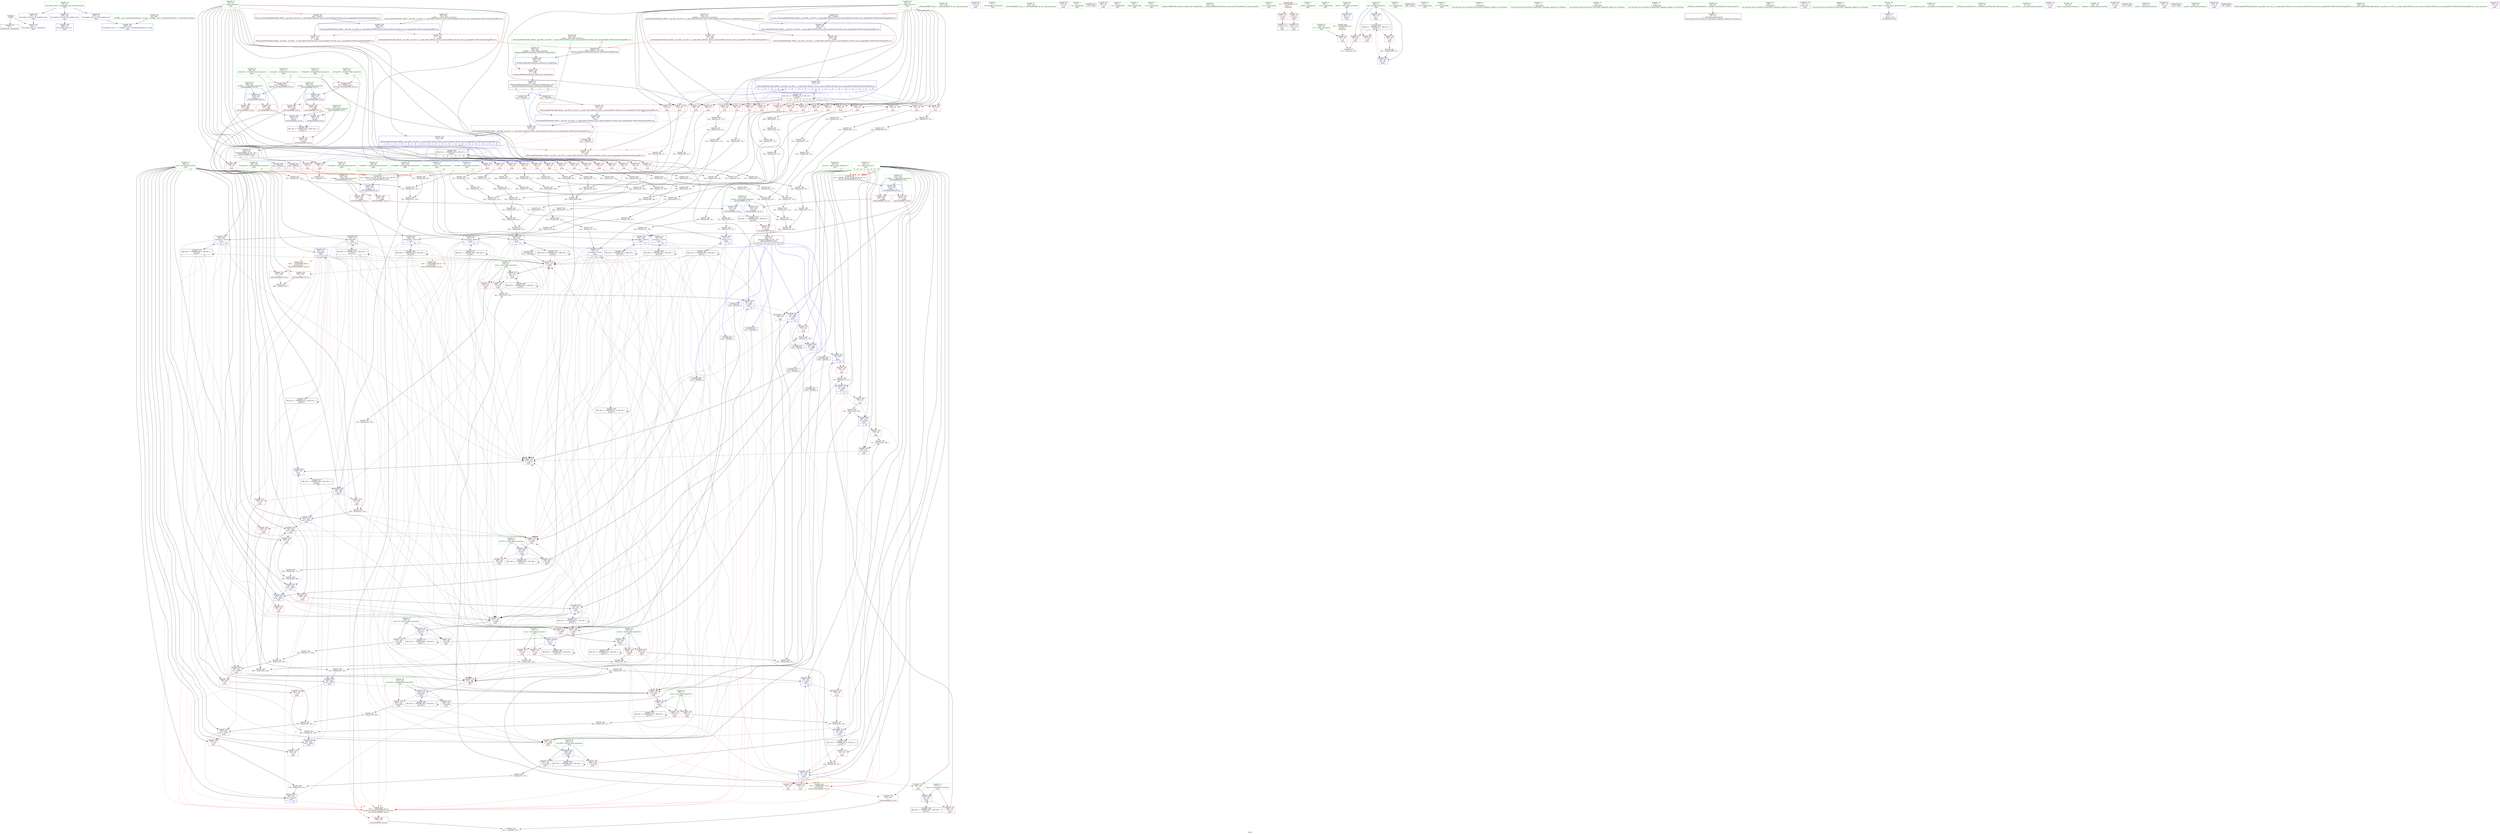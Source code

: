 digraph "SVFG" {
	label="SVFG";

	Node0x55a77ea90800 [shape=record,color=grey,label="{NodeID: 0\nNullPtr}"];
	Node0x55a77ea90800 -> Node0x55a77eaafb20[style=solid];
	Node0x55a77ea90800 -> Node0x55a77eab18e0[style=solid];
	Node0x55a77eb1a200 [shape=record,color=black,label="{NodeID: 609\n214 = PHI(453, )\n|{<s0>12}}"];
	Node0x55a77eb1a200:s0 -> Node0x55a77eb1c4f0[style=solid,color=red];
	Node0x55a77eac3050 [shape=record,color=grey,label="{NodeID: 360\n271 = Binary(270, 172, )\n}"];
	Node0x55a77eac3050 -> Node0x55a77eab8650[style=solid];
	Node0x55a77eab12d0 [shape=record,color=red,label="{NodeID: 194\n466\<--460\n\<--__b.addr\n_ZSt3maxIiERKT_S2_S2_\n}"];
	Node0x55a77eab12d0 -> Node0x55a77eab1540[style=solid];
	Node0x55a77eaae3d0 [shape=record,color=red,label="{NodeID: 111\n340\<--62\n\<--r\nmain\n}"];
	Node0x55a77eaae3d0 -> Node0x55a77eac5150[style=solid];
	Node0x55a77eaac760 [shape=record,color=green,label="{NodeID: 28\n62\<--63\nr\<--r_field_insensitive\nmain\n|{|<s17>8}}"];
	Node0x55a77eaac760 -> Node0x55a77eaad7a0[style=solid];
	Node0x55a77eaac760 -> Node0x55a77eaad870[style=solid];
	Node0x55a77eaac760 -> Node0x55a77eaad940[style=solid];
	Node0x55a77eaac760 -> Node0x55a77eaada10[style=solid];
	Node0x55a77eaac760 -> Node0x55a77eaadae0[style=solid];
	Node0x55a77eaac760 -> Node0x55a77eaadbb0[style=solid];
	Node0x55a77eaac760 -> Node0x55a77eaadc80[style=solid];
	Node0x55a77eaac760 -> Node0x55a77eaadd50[style=solid];
	Node0x55a77eaac760 -> Node0x55a77eaade20[style=solid];
	Node0x55a77eaac760 -> Node0x55a77eaadef0[style=solid];
	Node0x55a77eaac760 -> Node0x55a77eaadfc0[style=solid];
	Node0x55a77eaac760 -> Node0x55a77eaae090[style=solid];
	Node0x55a77eaac760 -> Node0x55a77eaae160[style=solid];
	Node0x55a77eaac760 -> Node0x55a77eaae230[style=solid];
	Node0x55a77eaac760 -> Node0x55a77eaae300[style=solid];
	Node0x55a77eaac760 -> Node0x55a77eaae3d0[style=solid];
	Node0x55a77eaac760 -> Node0x55a77eaae4a0[style=solid];
	Node0x55a77eaac760:s17 -> Node0x55a77eb1b8d0[style=solid,color=red];
	Node0x55a77eae8180 [shape=record,color=black,label="{NodeID: 471\nMR_32V_2 = PHI(MR_32V_3, MR_32V_1, )\npts\{85 \}\n}"];
	Node0x55a77eae8180 -> Node0x55a77eab5bd0[style=dashed];
	Node0x55a77eae8180 -> Node0x55a77eab5ca0[style=dashed];
	Node0x55a77eae8180 -> Node0x55a77eab2540[style=dashed];
	Node0x55a77eae8180 -> Node0x55a77eae8180[style=dashed];
	Node0x55a77eab75d0 [shape=record,color=grey,label="{NodeID: 388\n304 = Binary(303, 172, )\n}"];
	Node0x55a77eab75d0 -> Node0x55a77eab7150[style=solid];
	Node0x55a77eab2a20 [shape=record,color=blue,label="{NodeID: 222\n66\<--259\nn\<--sub54\nmain\n|{|<s3>14}}"];
	Node0x55a77eab2a20 -> Node0x55a77eab42a0[style=dashed];
	Node0x55a77eab2a20 -> Node0x55a77eab5f10[style=dashed];
	Node0x55a77eab2a20 -> Node0x55a77eab2d60[style=dashed];
	Node0x55a77eab2a20:s3 -> Node0x55a77eaf0320[style=dashed,color=red];
	Node0x55a77eab4440 [shape=record,color=red,label="{NodeID: 139\n350\<--66\n\<--n\nmain\n}"];
	Node0x55a77eab4440 -> Node0x55a77eab8dd0[style=solid];
	Node0x55a77eaaef00 [shape=record,color=green,label="{NodeID: 56\n175\<--176\n_ZSt3minIiERKT_S2_S2_\<--_ZSt3minIiERKT_S2_S2__field_insensitive\n}"];
	Node0x55a77eaca420 [shape=record,color=grey,label="{NodeID: 416\n326 = Binary(325, 127, )\n}"];
	Node0x55a77eaca420 -> Node0x55a77eaca720[style=solid];
	Node0x55a77eabbf20 [shape=record,color=blue,label="{NodeID: 250\n425\<--424\n\<--\n_ZSt4swapIiENSt9enable_ifIXsr6__and_ISt6__not_ISt15__is_tuple_likeIT_EESt21is_move_constructibleIS3_ESt18is_move_assignableIS3_EEE5valueEvE4typeERS3_SC_\n|{<s0>8|<s1>8|<s2>8|<s3>8|<s4>8|<s5>8|<s6>8|<s7>8|<s8>8|<s9>8|<s10>8|<s11>8|<s12>8|<s13>8|<s14>8|<s15>8|<s16>8|<s17>8}}"];
	Node0x55a77eabbf20:s0 -> Node0x55a77eaae640[style=dashed,color=blue];
	Node0x55a77eabbf20:s1 -> Node0x55a77eaae710[style=dashed,color=blue];
	Node0x55a77eabbf20:s2 -> Node0x55a77eab3190[style=dashed,color=blue];
	Node0x55a77eabbf20:s3 -> Node0x55a77eab3260[style=dashed,color=blue];
	Node0x55a77eabbf20:s4 -> Node0x55a77eab3330[style=dashed,color=blue];
	Node0x55a77eabbf20:s5 -> Node0x55a77eab3400[style=dashed,color=blue];
	Node0x55a77eabbf20:s6 -> Node0x55a77eab34d0[style=dashed,color=blue];
	Node0x55a77eabbf20:s7 -> Node0x55a77eab35a0[style=dashed,color=blue];
	Node0x55a77eabbf20:s8 -> Node0x55a77eab3670[style=dashed,color=blue];
	Node0x55a77eabbf20:s9 -> Node0x55a77eab3740[style=dashed,color=blue];
	Node0x55a77eabbf20:s10 -> Node0x55a77eab3810[style=dashed,color=blue];
	Node0x55a77eabbf20:s11 -> Node0x55a77eab38e0[style=dashed,color=blue];
	Node0x55a77eabbf20:s12 -> Node0x55a77eab39b0[style=dashed,color=blue];
	Node0x55a77eabbf20:s13 -> Node0x55a77eab3a80[style=dashed,color=blue];
	Node0x55a77eabbf20:s14 -> Node0x55a77eab3b50[style=dashed,color=blue];
	Node0x55a77eabbf20:s15 -> Node0x55a77eab3c20[style=dashed,color=blue];
	Node0x55a77eabbf20:s16 -> Node0x55a77eab3cf0[style=dashed,color=blue];
	Node0x55a77eabbf20:s17 -> Node0x55a77eae4f80[style=dashed,color=blue];
	Node0x55a77eab5b00 [shape=record,color=red,label="{NodeID: 167\n373\<--106\n\<--twos108\nmain\n}"];
	Node0x55a77eab5b00 -> Node0x55a77eac9820[style=solid];
	Node0x55a77eab06e0 [shape=record,color=purple,label="{NodeID: 84\n134\<--20\n\<--.str.5\nmain\n}"];
	Node0x55a77ea91130 [shape=record,color=green,label="{NodeID: 1\n7\<--1\n__dso_handle\<--dummyObj\nGlob }"];
	Node0x55a77eb1a3f0 [shape=record,color=black,label="{NodeID: 610\n217 = PHI(428, )\n}"];
	Node0x55a77eb1a3f0 -> Node0x55a77eab5d70[style=solid];
	Node0x55a77eac31d0 [shape=record,color=grey,label="{NodeID: 361\n268 = Binary(267, 172, )\n}"];
	Node0x55a77eac31d0 -> Node0x55a77eac3350[style=solid];
	Node0x55a77eab13a0 [shape=record,color=red,label="{NodeID: 195\n470\<--460\n\<--__b.addr\n_ZSt3maxIiERKT_S2_S2_\n}"];
	Node0x55a77eab13a0 -> Node0x55a77eabc4d0[style=solid];
	Node0x55a77eaae4a0 [shape=record,color=red,label="{NodeID: 112\n358\<--62\n\<--r\nmain\n}"];
	Node0x55a77eaae4a0 -> Node0x55a77eac3650[style=solid];
	Node0x55a77eaac830 [shape=record,color=green,label="{NodeID: 29\n64\<--65\nc\<--c_field_insensitive\nmain\n|{|<s18>8}}"];
	Node0x55a77eaac830 -> Node0x55a77eaae570[style=solid];
	Node0x55a77eaac830 -> Node0x55a77eaae640[style=solid];
	Node0x55a77eaac830 -> Node0x55a77eaae710[style=solid];
	Node0x55a77eaac830 -> Node0x55a77eab3190[style=solid];
	Node0x55a77eaac830 -> Node0x55a77eab3260[style=solid];
	Node0x55a77eaac830 -> Node0x55a77eab3330[style=solid];
	Node0x55a77eaac830 -> Node0x55a77eab3400[style=solid];
	Node0x55a77eaac830 -> Node0x55a77eab34d0[style=solid];
	Node0x55a77eaac830 -> Node0x55a77eab35a0[style=solid];
	Node0x55a77eaac830 -> Node0x55a77eab3670[style=solid];
	Node0x55a77eaac830 -> Node0x55a77eab3740[style=solid];
	Node0x55a77eaac830 -> Node0x55a77eab3810[style=solid];
	Node0x55a77eaac830 -> Node0x55a77eab38e0[style=solid];
	Node0x55a77eaac830 -> Node0x55a77eab39b0[style=solid];
	Node0x55a77eaac830 -> Node0x55a77eab3a80[style=solid];
	Node0x55a77eaac830 -> Node0x55a77eab3b50[style=solid];
	Node0x55a77eaac830 -> Node0x55a77eab3c20[style=solid];
	Node0x55a77eaac830 -> Node0x55a77eab3cf0[style=solid];
	Node0x55a77eaac830:s18 -> Node0x55a77eb1b9e0[style=solid,color=red];
	Node0x55a77eae8680 [shape=record,color=black,label="{NodeID: 472\nMR_34V_2 = PHI(MR_34V_3, MR_34V_1, )\npts\{87 \}\n}"];
	Node0x55a77eae8680 -> Node0x55a77eab2950[style=dashed];
	Node0x55a77eae8680 -> Node0x55a77eae8680[style=dashed];
	Node0x55a77eab7750 [shape=record,color=grey,label="{NodeID: 389\n262 = Binary(261, 263, )\n}"];
	Node0x55a77eab7750 -> Node0x55a77eab7450[style=solid];
	Node0x55a77eab2af0 [shape=record,color=blue,label="{NodeID: 223\n68\<--265\nans\<--sub56\nmain\n}"];
	Node0x55a77eab2af0 -> Node0x55a77eab4920[style=dashed];
	Node0x55a77eab2af0 -> Node0x55a77eab5f10[style=dashed];
	Node0x55a77eab2af0 -> Node0x55a77eab2e30[style=dashed];
	Node0x55a77eab4510 [shape=record,color=red,label="{NodeID: 140\n370\<--66\n\<--n\nmain\n}"];
	Node0x55a77eab4510 -> Node0x55a77eac2750[style=solid];
	Node0x55a77eaaf000 [shape=record,color=green,label="{NodeID: 57\n215\<--216\n_ZSt3maxIiERKT_S2_S2_\<--_ZSt3maxIiERKT_S2_S2__field_insensitive\n}"];
	Node0x55a77eaca5a0 [shape=record,color=grey,label="{NodeID: 417\n280 = Binary(279, 278, )\n}"];
	Node0x55a77eaca5a0 -> Node0x55a77eab2d60[style=solid];
	Node0x55a77eabbff0 [shape=record,color=blue,label="{NodeID: 251\n433\<--429\n__a.addr\<--__a\n_ZSt3minIiERKT_S2_S2_\n}"];
	Node0x55a77eabbff0 -> Node0x55a77eab69a0[style=dashed];
	Node0x55a77eabbff0 -> Node0x55a77eab6a70[style=dashed];
	Node0x55a77eab5bd0 [shape=record,color=red,label="{NodeID: 168\n177\<--174\n\<--call13\nmain\n}"];
	Node0x55a77eab5bd0 -> Node0x55a77eab1ec0[style=solid];
	Node0x55a77eab07b0 [shape=record,color=purple,label="{NodeID: 85\n138\<--22\n\<--.str.6\nmain\n}"];
	Node0x55a77ea8e410 [shape=record,color=green,label="{NodeID: 2\n8\<--1\n.str\<--dummyObj\nGlob }"];
	Node0x55a77eb1a4f0 [shape=record,color=black,label="{NodeID: 611\n135 = PHI()\n}"];
	Node0x55a77eaf0320 [shape=record,color=yellow,style=double,label="{NodeID: 528\n72V_1 = ENCHI(MR_72V_0)\npts\{67 95 \}\nFun[_ZSt3minIiERKT_S2_S2_]}"];
	Node0x55a77eaf0320 -> Node0x55a77eab6db0[style=dashed];
	Node0x55a77eac3350 [shape=record,color=grey,label="{NodeID: 362\n269 = Binary(172, 268, )\n}"];
	Node0x55a77eac3350 -> Node0x55a77eab8650[style=solid];
	Node0x55a77eab1470 [shape=record,color=red,label="{NodeID: 196\n465\<--464\n\<--\n_ZSt3maxIiERKT_S2_S2_\n}"];
	Node0x55a77eab1470 -> Node0x55a77eacbda0[style=solid];
	Node0x55a77eaae570 [shape=record,color=red,label="{NodeID: 113\n141\<--64\n\<--c\nmain\n}"];
	Node0x55a77eaae570 -> Node0x55a77eacbf20[style=solid];
	Node0x55a77eaac900 [shape=record,color=green,label="{NodeID: 30\n66\<--67\nn\<--n_field_insensitive\nmain\n|{|<s20>9|<s21>10|<s22>12|<s23>13|<s24>14|<s25>16|<s26>17|<s27>18}}"];
	Node0x55a77eaac900 -> Node0x55a77eab3dc0[style=solid];
	Node0x55a77eaac900 -> Node0x55a77eab3e90[style=solid];
	Node0x55a77eaac900 -> Node0x55a77eab3f60[style=solid];
	Node0x55a77eaac900 -> Node0x55a77eab4030[style=solid];
	Node0x55a77eaac900 -> Node0x55a77eab4100[style=solid];
	Node0x55a77eaac900 -> Node0x55a77eab41d0[style=solid];
	Node0x55a77eaac900 -> Node0x55a77eab42a0[style=solid];
	Node0x55a77eaac900 -> Node0x55a77eab4370[style=solid];
	Node0x55a77eaac900 -> Node0x55a77eab4440[style=solid];
	Node0x55a77eaac900 -> Node0x55a77eab4510[style=solid];
	Node0x55a77eaac900 -> Node0x55a77eab1c50[style=solid];
	Node0x55a77eaac900 -> Node0x55a77eab1f90[style=solid];
	Node0x55a77eaac900 -> Node0x55a77eab22d0[style=solid];
	Node0x55a77eaac900 -> Node0x55a77eab26e0[style=solid];
	Node0x55a77eaac900 -> Node0x55a77eab2a20[style=solid];
	Node0x55a77eaac900 -> Node0x55a77eab2d60[style=solid];
	Node0x55a77eaac900 -> Node0x55a77eab30a0[style=solid];
	Node0x55a77eaac900 -> Node0x55a77eabb220[style=solid];
	Node0x55a77eaac900 -> Node0x55a77eabb560[style=solid];
	Node0x55a77eaac900 -> Node0x55a77eabb8a0[style=solid];
	Node0x55a77eaac900:s20 -> Node0x55a77eb1bdc0[style=solid,color=red];
	Node0x55a77eaac900:s21 -> Node0x55a77eb1bdc0[style=solid,color=red];
	Node0x55a77eaac900:s22 -> Node0x55a77eb1bdc0[style=solid,color=red];
	Node0x55a77eaac900:s23 -> Node0x55a77eb1bdc0[style=solid,color=red];
	Node0x55a77eaac900:s24 -> Node0x55a77eb1bdc0[style=solid,color=red];
	Node0x55a77eaac900:s25 -> Node0x55a77eb1bdc0[style=solid,color=red];
	Node0x55a77eaac900:s26 -> Node0x55a77eb1bdc0[style=solid,color=red];
	Node0x55a77eaac900:s27 -> Node0x55a77eb1bdc0[style=solid,color=red];
	Node0x55a77eae8b80 [shape=record,color=black,label="{NodeID: 473\nMR_36V_2 = PHI(MR_36V_3, MR_36V_1, )\npts\{89 \}\n}"];
	Node0x55a77eae8b80 -> Node0x55a77eab5bd0[style=dashed];
	Node0x55a77eae8b80 -> Node0x55a77eab5ca0[style=dashed];
	Node0x55a77eae8b80 -> Node0x55a77eab5d70[style=dashed];
	Node0x55a77eae8b80 -> Node0x55a77eab2880[style=dashed];
	Node0x55a77eae8b80 -> Node0x55a77eae8b80[style=dashed];
	Node0x55a77eab78d0 [shape=record,color=grey,label="{NodeID: 390\n302 = Binary(301, 172, )\n}"];
	Node0x55a77eab78d0 -> Node0x55a77eab7150[style=solid];
	Node0x55a77eab2bc0 [shape=record,color=blue,label="{NodeID: 224\n92\<--273\nref.tmp58\<--add63\nmain\n|{|<s6>14}}"];
	Node0x55a77eab2bc0 -> Node0x55a77eab5f10[style=dashed];
	Node0x55a77eab2bc0 -> Node0x55a77eab5fe0[style=dashed];
	Node0x55a77eab2bc0 -> Node0x55a77eab60b0[style=dashed];
	Node0x55a77eab2bc0 -> Node0x55a77eab6180[style=dashed];
	Node0x55a77eab2bc0 -> Node0x55a77eab6250[style=dashed];
	Node0x55a77eab2bc0 -> Node0x55a77eadd380[style=dashed];
	Node0x55a77eab2bc0:s6 -> Node0x55a77eaf0400[style=dashed,color=red];
	Node0x55a77eab45e0 [shape=record,color=red,label="{NodeID: 141\n185\<--68\n\<--ans\nmain\n}"];
	Node0x55a77eab45e0 -> Node0x55a77eac3c50[style=solid];
	Node0x55a77eaaf100 [shape=record,color=green,label="{NodeID: 58\n404\<--405\n__a.addr\<--__a.addr_field_insensitive\n_ZSt4swapIiENSt9enable_ifIXsr6__and_ISt6__not_ISt15__is_tuple_likeIT_EESt21is_move_constructibleIS3_ESt18is_move_assignableIS3_EEE5valueEvE4typeERS3_SC_\n}"];
	Node0x55a77eaaf100 -> Node0x55a77eab6320[style=solid];
	Node0x55a77eaaf100 -> Node0x55a77eab63f0[style=solid];
	Node0x55a77eaaf100 -> Node0x55a77eabbbe0[style=solid];
	Node0x55a77eaca720 [shape=record,color=grey,label="{NodeID: 418\n327 = Binary(326, 172, )\n}"];
	Node0x55a77eaca720 -> Node0x55a77eacaa20[style=solid];
	Node0x55a77eabc0c0 [shape=record,color=blue,label="{NodeID: 252\n435\<--430\n__b.addr\<--__b\n_ZSt3minIiERKT_S2_S2_\n}"];
	Node0x55a77eabc0c0 -> Node0x55a77eab6b40[style=dashed];
	Node0x55a77eabc0c0 -> Node0x55a77eab6c10[style=dashed];
	Node0x55a77eab5ca0 [shape=record,color=red,label="{NodeID: 169\n193\<--192\n\<--call19\nmain\n}"];
	Node0x55a77eab5ca0 -> Node0x55a77eab2200[style=solid];
	Node0x55a77eab0880 [shape=record,color=purple,label="{NodeID: 86\n383\<--24\n\<--.str.7\nmain\n}"];
	Node0x55a77ea8dcc0 [shape=record,color=green,label="{NodeID: 3\n10\<--1\n.str.1\<--dummyObj\nGlob }"];
	Node0x55a77eb1a5c0 [shape=record,color=black,label="{NodeID: 612\n309 = PHI(453, )\n|{<s0>16}}"];
	Node0x55a77eb1a5c0:s0 -> Node0x55a77eb1c4f0[style=solid,color=red];
	Node0x55a77eaf0400 [shape=record,color=yellow,style=double,label="{NodeID: 529\n74V_1 = ENCHI(MR_74V_0)\npts\{69 75 79 83 85 89 93 99 101 105 109 \}\nFun[_ZSt3minIiERKT_S2_S2_]}"];
	Node0x55a77eaf0400 -> Node0x55a77eab6ce0[style=dashed];
	Node0x55a77eac34d0 [shape=record,color=grey,label="{NodeID: 363\n206 = Binary(205, 172, )\n}"];
	Node0x55a77eac34d0 -> Node0x55a77eac22d0[style=solid];
	Node0x55a77eab1540 [shape=record,color=red,label="{NodeID: 197\n467\<--466\n\<--\n_ZSt3maxIiERKT_S2_S2_\n}"];
	Node0x55a77eab1540 -> Node0x55a77eacbda0[style=solid];
	Node0x55a77eaae640 [shape=record,color=red,label="{NodeID: 114\n149\<--64\n\<--c\nmain\n}"];
	Node0x55a77eaae640 -> Node0x55a77eab8950[style=solid];
	Node0x55a77eaac9d0 [shape=record,color=green,label="{NodeID: 31\n68\<--69\nans\<--ans_field_insensitive\nmain\n|{|<s21>19}}"];
	Node0x55a77eaac9d0 -> Node0x55a77eab45e0[style=solid];
	Node0x55a77eaac9d0 -> Node0x55a77eab46b0[style=solid];
	Node0x55a77eaac9d0 -> Node0x55a77eab4780[style=solid];
	Node0x55a77eaac9d0 -> Node0x55a77eab4850[style=solid];
	Node0x55a77eaac9d0 -> Node0x55a77eab4920[style=solid];
	Node0x55a77eaac9d0 -> Node0x55a77eab49f0[style=solid];
	Node0x55a77eaac9d0 -> Node0x55a77eab4ac0[style=solid];
	Node0x55a77eaac9d0 -> Node0x55a77eab4b90[style=solid];
	Node0x55a77eaac9d0 -> Node0x55a77eab4c60[style=solid];
	Node0x55a77eaac9d0 -> Node0x55a77eab4d30[style=solid];
	Node0x55a77eaac9d0 -> Node0x55a77eab1b80[style=solid];
	Node0x55a77eaac9d0 -> Node0x55a77eab2060[style=solid];
	Node0x55a77eaac9d0 -> Node0x55a77eab23a0[style=solid];
	Node0x55a77eaac9d0 -> Node0x55a77eab27b0[style=solid];
	Node0x55a77eaac9d0 -> Node0x55a77eab2af0[style=solid];
	Node0x55a77eaac9d0 -> Node0x55a77eab2e30[style=solid];
	Node0x55a77eaac9d0 -> Node0x55a77eab2fd0[style=solid];
	Node0x55a77eaac9d0 -> Node0x55a77eabb2f0[style=solid];
	Node0x55a77eaac9d0 -> Node0x55a77eabb630[style=solid];
	Node0x55a77eaac9d0 -> Node0x55a77eabb970[style=solid];
	Node0x55a77eaac9d0 -> Node0x55a77eabba40[style=solid];
	Node0x55a77eaac9d0:s21 -> Node0x55a77eb1c4f0[style=solid,color=red];
	Node0x55a77eadce80 [shape=record,color=black,label="{NodeID: 474\nMR_38V_2 = PHI(MR_38V_3, MR_38V_1, )\npts\{91 \}\n}"];
	Node0x55a77eadce80 -> Node0x55a77eab2c90[style=dashed];
	Node0x55a77eadce80 -> Node0x55a77eadce80[style=dashed];
	Node0x55a77eab7a50 [shape=record,color=grey,label="{NodeID: 391\n291 = Binary(290, 127, )\n}"];
	Node0x55a77eab7a50 -> Node0x55a77eab8050[style=solid];
	Node0x55a77eab2c90 [shape=record,color=blue,label="{NodeID: 225\n90\<--276\ntwos57\<--\nmain\n}"];
	Node0x55a77eab2c90 -> Node0x55a77eab5550[style=dashed];
	Node0x55a77eab2c90 -> Node0x55a77eab5620[style=dashed];
	Node0x55a77eab2c90 -> Node0x55a77eadce80[style=dashed];
	Node0x55a77eab46b0 [shape=record,color=red,label="{NodeID: 142\n201\<--68\n\<--ans\nmain\n}"];
	Node0x55a77eab46b0 -> Node0x55a77eac19d0[style=solid];
	Node0x55a77eaaf1d0 [shape=record,color=green,label="{NodeID: 59\n406\<--407\n__b.addr\<--__b.addr_field_insensitive\n_ZSt4swapIiENSt9enable_ifIXsr6__and_ISt6__not_ISt15__is_tuple_likeIT_EESt21is_move_constructibleIS3_ESt18is_move_assignableIS3_EEE5valueEvE4typeERS3_SC_\n}"];
	Node0x55a77eaaf1d0 -> Node0x55a77eab64c0[style=solid];
	Node0x55a77eaaf1d0 -> Node0x55a77eab6590[style=solid];
	Node0x55a77eaaf1d0 -> Node0x55a77eabbcb0[style=solid];
	Node0x55a77eaca8a0 [shape=record,color=grey,label="{NodeID: 419\n249 = Binary(248, 172, )\n}"];
	Node0x55a77eaca8a0 -> Node0x55a77eac9fa0[style=solid];
	Node0x55a77eabc190 [shape=record,color=blue,label="{NodeID: 253\n431\<--445\nretval\<--\n_ZSt3minIiERKT_S2_S2_\n}"];
	Node0x55a77eabc190 -> Node0x55a77eadd690[style=dashed];
	Node0x55a77eab5d70 [shape=record,color=red,label="{NodeID: 170\n218\<--217\n\<--call31\nmain\n}"];
	Node0x55a77eab5d70 -> Node0x55a77eab2610[style=solid];
	Node0x55a77eab0950 [shape=record,color=purple,label="{NodeID: 87\n489\<--26\nllvm.global_ctors_0\<--llvm.global_ctors\nGlob }"];
	Node0x55a77eab0950 -> Node0x55a77eab16e0[style=solid];
	Node0x55a77ea8dd50 [shape=record,color=green,label="{NodeID: 4\n12\<--1\nstdin\<--dummyObj\nGlob }"];
	Node0x55a77eb1a730 [shape=record,color=black,label="{NodeID: 613\n310 = PHI(428, )\n}"];
	Node0x55a77eb1a730 -> Node0x55a77eab5fe0[style=solid];
	Node0x55a77eac3650 [shape=record,color=grey,label="{NodeID: 364\n359 = Binary(358, 172, )\n}"];
	Node0x55a77eac3650 -> Node0x55a77eac37d0[style=solid];
	Node0x55a77eab1610 [shape=record,color=red,label="{NodeID: 198\n483\<--480\n\<--__t.addr\n_ZSt4moveIRiEONSt16remove_referenceIT_E4typeEOS2_\n}"];
	Node0x55a77eab1610 -> Node0x55a77eab0130[style=solid];
	Node0x55a77eaae710 [shape=record,color=red,label="{NodeID: 115\n154\<--64\n\<--c\nmain\n}"];
	Node0x55a77eaae710 -> Node0x55a77eac1cd0[style=solid];
	Node0x55a77eaacaa0 [shape=record,color=green,label="{NodeID: 32\n70\<--71\nreal_n\<--real_n_field_insensitive\nmain\n}"];
	Node0x55a77eaacaa0 -> Node0x55a77eab4e00[style=solid];
	Node0x55a77eaacaa0 -> Node0x55a77eab1d20[style=solid];
	Node0x55a77eadd380 [shape=record,color=black,label="{NodeID: 475\nMR_40V_2 = PHI(MR_40V_3, MR_40V_1, )\npts\{93 \}\n}"];
	Node0x55a77eadd380 -> Node0x55a77eab5bd0[style=dashed];
	Node0x55a77eadd380 -> Node0x55a77eab5ca0[style=dashed];
	Node0x55a77eadd380 -> Node0x55a77eab5d70[style=dashed];
	Node0x55a77eadd380 -> Node0x55a77eab5e40[style=dashed];
	Node0x55a77eadd380 -> Node0x55a77eab2bc0[style=dashed];
	Node0x55a77eadd380 -> Node0x55a77eadd380[style=dashed];
	Node0x55a77eab7bd0 [shape=record,color=grey,label="{NodeID: 392\n259 = Binary(258, 257, )\n}"];
	Node0x55a77eab7bd0 -> Node0x55a77eab2a20[style=solid];
	Node0x55a77eab2d60 [shape=record,color=blue,label="{NodeID: 226\n66\<--280\nn\<--sub65\nmain\n}"];
	Node0x55a77eab2d60 -> Node0x55a77eab30a0[style=dashed];
	Node0x55a77eab4780 [shape=record,color=red,label="{NodeID: 143\n227\<--68\n\<--ans\nmain\n}"];
	Node0x55a77eab4780 -> Node0x55a77eac28d0[style=solid];
	Node0x55a77eaaf2a0 [shape=record,color=green,label="{NodeID: 60\n408\<--409\n__tmp\<--__tmp_field_insensitive\n_ZSt4swapIiENSt9enable_ifIXsr6__and_ISt6__not_ISt15__is_tuple_likeIT_EESt21is_move_constructibleIS3_ESt18is_move_assignableIS3_EEE5valueEvE4typeERS3_SC_\n|{|<s1>23}}"];
	Node0x55a77eaaf2a0 -> Node0x55a77eabbd80[style=solid];
	Node0x55a77eaaf2a0:s1 -> Node0x55a77eb1b5f0[style=solid,color=red];
	Node0x55a77eacaa20 [shape=record,color=grey,label="{NodeID: 420\n328 = Binary(324, 327, )\n}"];
	Node0x55a77eacaa20 -> Node0x55a77eac49d0[style=solid];
	Node0x55a77eac0dd0 [shape=record,color=grey,label="{NodeID: 337\n197 = Binary(196, 195, )\n}"];
	Node0x55a77eac0dd0 -> Node0x55a77eab22d0[style=solid];
	Node0x55a77eabc260 [shape=record,color=blue,label="{NodeID: 254\n431\<--448\nretval\<--\n_ZSt3minIiERKT_S2_S2_\n}"];
	Node0x55a77eabc260 -> Node0x55a77eadd690[style=dashed];
	Node0x55a77eab5e40 [shape=record,color=red,label="{NodeID: 171\n255\<--254\n\<--call53\nmain\n}"];
	Node0x55a77eab5e40 -> Node0x55a77eab2950[style=solid];
	Node0x55a77eab0a50 [shape=record,color=purple,label="{NodeID: 88\n490\<--26\nllvm.global_ctors_1\<--llvm.global_ctors\nGlob }"];
	Node0x55a77eab0a50 -> Node0x55a77eab17e0[style=solid];
	Node0x55a77eaab240 [shape=record,color=green,label="{NodeID: 5\n13\<--1\n.str.2\<--dummyObj\nGlob }"];
	Node0x55a77eb1a870 [shape=record,color=black,label="{NodeID: 614\n174 = PHI(428, )\n}"];
	Node0x55a77eb1a870 -> Node0x55a77eab5bd0[style=solid];
	Node0x55a77eac37d0 [shape=record,color=grey,label="{NodeID: 365\n360 = Binary(172, 359, )\n}"];
	Node0x55a77eac37d0 -> Node0x55a77eac2bd0[style=solid];
	Node0x55a77eab16e0 [shape=record,color=blue,label="{NodeID: 199\n489\<--27\nllvm.global_ctors_0\<--\nGlob }"];
	Node0x55a77eab3190 [shape=record,color=red,label="{NodeID: 116\n159\<--64\n\<--c\nmain\n}"];
	Node0x55a77eab3190 -> Node0x55a77eac2ed0[style=solid];
	Node0x55a77eaacb70 [shape=record,color=green,label="{NodeID: 33\n72\<--73\ntwos\<--twos_field_insensitive\nmain\n}"];
	Node0x55a77eaacb70 -> Node0x55a77eab4ed0[style=solid];
	Node0x55a77eaacb70 -> Node0x55a77eab4fa0[style=solid];
	Node0x55a77eaacb70 -> Node0x55a77eab1ec0[style=solid];
	Node0x55a77eadd470 [shape=record,color=black,label="{NodeID: 476\nMR_42V_2 = PHI(MR_42V_3, MR_42V_1, )\npts\{95 \}\n}"];
	Node0x55a77eadd470 -> Node0x55a77eab5bd0[style=dashed];
	Node0x55a77eadd470 -> Node0x55a77eab5ca0[style=dashed];
	Node0x55a77eadd470 -> Node0x55a77eab5d70[style=dashed];
	Node0x55a77eadd470 -> Node0x55a77eab5e40[style=dashed];
	Node0x55a77eadd470 -> Node0x55a77eab5f10[style=dashed];
	Node0x55a77eadd470 -> Node0x55a77eab2f00[style=dashed];
	Node0x55a77eadd470 -> Node0x55a77eadd470[style=dashed];
	Node0x55a77eab7d50 [shape=record,color=grey,label="{NodeID: 393\n296 = Binary(294, 295, )\n}"];
	Node0x55a77eab7d50 -> Node0x55a77eab6fd0[style=solid];
	Node0x55a77eab2e30 [shape=record,color=blue,label="{NodeID: 227\n68\<--285\nans\<--sub67\nmain\n}"];
	Node0x55a77eab2e30 -> Node0x55a77eab49f0[style=dashed];
	Node0x55a77eab2e30 -> Node0x55a77eab2fd0[style=dashed];
	Node0x55a77eab4850 [shape=record,color=red,label="{NodeID: 144\n264\<--68\n\<--ans\nmain\n}"];
	Node0x55a77eab4850 -> Node0x55a77eab7450[style=solid];
	Node0x55a77eaaf370 [shape=record,color=green,label="{NodeID: 61\n414\<--415\n_ZSt4moveIRiEONSt16remove_referenceIT_E4typeEOS2_\<--_ZSt4moveIRiEONSt16remove_referenceIT_E4typeEOS2__field_insensitive\n}"];
	Node0x55a77eacaba0 [shape=record,color=grey,label="{NodeID: 421\n333 = Binary(332, 172, )\n}"];
	Node0x55a77eacaba0 -> Node0x55a77eacaea0[style=solid];
	Node0x55a77eac0f50 [shape=record,color=grey,label="{NodeID: 338\n315 = Binary(314, 313, )\n}"];
	Node0x55a77eac0f50 -> Node0x55a77eabb220[style=solid];
	Node0x55a77eabc330 [shape=record,color=blue,label="{NodeID: 255\n458\<--454\n__a.addr\<--__a\n_ZSt3maxIiERKT_S2_S2_\n}"];
	Node0x55a77eabc330 -> Node0x55a77eab1130[style=dashed];
	Node0x55a77eabc330 -> Node0x55a77eab1200[style=dashed];
	Node0x55a77eab5f10 [shape=record,color=red,label="{NodeID: 172\n276\<--275\n\<--call64\nmain\n}"];
	Node0x55a77eab5f10 -> Node0x55a77eab2c90[style=solid];
	Node0x55a77eab0b50 [shape=record,color=purple,label="{NodeID: 89\n491\<--26\nllvm.global_ctors_2\<--llvm.global_ctors\nGlob }"];
	Node0x55a77eab0b50 -> Node0x55a77eab18e0[style=solid];
	Node0x55a77eaab2d0 [shape=record,color=green,label="{NodeID: 6\n15\<--1\n.str.3\<--dummyObj\nGlob }"];
	Node0x55a77eb1a9b0 [shape=record,color=black,label="{NodeID: 615\n192 = PHI(428, )\n}"];
	Node0x55a77eb1a9b0 -> Node0x55a77eab5ca0[style=solid];
	Node0x55a77eac3950 [shape=record,color=grey,label="{NodeID: 366\n362 = Binary(361, 172, )\n}"];
	Node0x55a77eac3950 -> Node0x55a77eac2bd0[style=solid];
	Node0x55a77eab17e0 [shape=record,color=blue,label="{NodeID: 200\n490\<--28\nllvm.global_ctors_1\<--_GLOBAL__sub_I_Gennady.Korotkevich_1_0.cpp\nGlob }"];
	Node0x55a77eab3260 [shape=record,color=red,label="{NodeID: 117\n169\<--64\n\<--c\nmain\n}"];
	Node0x55a77eab3260 -> Node0x55a77eac13d0[style=solid];
	Node0x55a77eaacc40 [shape=record,color=green,label="{NodeID: 34\n74\<--75\nref.tmp\<--ref.tmp_field_insensitive\nmain\n|{|<s1>9}}"];
	Node0x55a77eaacc40 -> Node0x55a77eab1df0[style=solid];
	Node0x55a77eaacc40:s1 -> Node0x55a77eb1c4f0[style=solid,color=red];
	Node0x55a77eadd560 [shape=record,color=black,label="{NodeID: 477\nMR_44V_2 = PHI(MR_44V_3, MR_44V_1, )\npts\{97 \}\n}"];
	Node0x55a77eadd560 -> Node0x55a77eabb150[style=dashed];
	Node0x55a77eadd560 -> Node0x55a77eadd560[style=dashed];
	Node0x55a77eab7ed0 [shape=record,color=grey,label="{NodeID: 394\n294 = Binary(293, 127, )\n}"];
	Node0x55a77eab7ed0 -> Node0x55a77eab7d50[style=solid];
	Node0x55a77eab2f00 [shape=record,color=blue,label="{NodeID: 228\n94\<--287\nold_ans\<--\nmain\n|{|<s5>19}}"];
	Node0x55a77eab2f00 -> Node0x55a77eab5fe0[style=dashed];
	Node0x55a77eab2f00 -> Node0x55a77eab60b0[style=dashed];
	Node0x55a77eab2f00 -> Node0x55a77eab6180[style=dashed];
	Node0x55a77eab2f00 -> Node0x55a77eab6250[style=dashed];
	Node0x55a77eab2f00 -> Node0x55a77eadd470[style=dashed];
	Node0x55a77eab2f00:s5 -> Node0x55a77eaf0320[style=dashed,color=red];
	Node0x55a77eab4920 [shape=record,color=red,label="{NodeID: 145\n284\<--68\n\<--ans\nmain\n}"];
	Node0x55a77eab4920 -> Node0x55a77eacb020[style=solid];
	Node0x55a77eaaf470 [shape=record,color=green,label="{NodeID: 62\n431\<--432\nretval\<--retval_field_insensitive\n_ZSt3minIiERKT_S2_S2_\n}"];
	Node0x55a77eaaf470 -> Node0x55a77eab68d0[style=solid];
	Node0x55a77eaaf470 -> Node0x55a77eabc190[style=solid];
	Node0x55a77eaaf470 -> Node0x55a77eabc260[style=solid];
	Node0x55a77eacad20 [shape=record,color=grey,label="{NodeID: 422\n246 = Binary(245, 172, )\n}"];
	Node0x55a77eacad20 -> Node0x55a77eacb1a0[style=solid];
	Node0x55a77eac10d0 [shape=record,color=grey,label="{NodeID: 339\n171 = Binary(170, 172, )\n}"];
	Node0x55a77eac10d0 -> Node0x55a77eab1df0[style=solid];
	Node0x55a77eabc400 [shape=record,color=blue,label="{NodeID: 256\n460\<--455\n__b.addr\<--__b\n_ZSt3maxIiERKT_S2_S2_\n}"];
	Node0x55a77eabc400 -> Node0x55a77eab12d0[style=dashed];
	Node0x55a77eabc400 -> Node0x55a77eab13a0[style=dashed];
	Node0x55a77eab5fe0 [shape=record,color=red,label="{NodeID: 173\n311\<--310\n\<--call81\nmain\n}"];
	Node0x55a77eab5fe0 -> Node0x55a77eabb150[style=solid];
	Node0x55a77eab0c50 [shape=record,color=red,label="{NodeID: 90\n112\<--12\n\<--stdin\nmain\n}"];
	Node0x55a77eab0c50 -> Node0x55a77eaafdf0[style=solid];
	Node0x55a77eaab360 [shape=record,color=green,label="{NodeID: 7\n17\<--1\nstdout\<--dummyObj\nGlob }"];
	Node0x55a77eb1aaf0 [shape=record,color=black,label="{NodeID: 616\n366 = PHI(428, )\n}"];
	Node0x55a77eb1aaf0 -> Node0x55a77eab6180[style=solid];
	Node0x55a77eac3ad0 [shape=record,color=grey,label="{NodeID: 367\n356 = Binary(355, 354, )\n}"];
	Node0x55a77eac3ad0 -> Node0x55a77eabb630[style=solid];
	Node0x55a77eab18e0 [shape=record,color=blue, style = dotted,label="{NodeID: 201\n491\<--3\nllvm.global_ctors_2\<--dummyVal\nGlob }"];
	Node0x55a77eab3330 [shape=record,color=red,label="{NodeID: 118\n188\<--64\n\<--c\nmain\n}"];
	Node0x55a77eab3330 -> Node0x55a77eac3dd0[style=solid];
	Node0x55a77eaacd10 [shape=record,color=green,label="{NodeID: 35\n76\<--77\nones\<--ones_field_insensitive\nmain\n}"];
	Node0x55a77eaacd10 -> Node0x55a77eab5070[style=solid];
	Node0x55a77eaacd10 -> Node0x55a77eab5140[style=solid];
	Node0x55a77eaacd10 -> Node0x55a77eab2200[style=solid];
	Node0x55a77eaeacc0 [shape=record,color=black,label="{NodeID: 478\nMR_46V_2 = PHI(MR_46V_3, MR_46V_1, )\npts\{99 \}\n|{|<s7>12}}"];
	Node0x55a77eaeacc0 -> Node0x55a77eab5bd0[style=dashed];
	Node0x55a77eaeacc0 -> Node0x55a77eab5ca0[style=dashed];
	Node0x55a77eaeacc0 -> Node0x55a77eab5d70[style=dashed];
	Node0x55a77eaeacc0 -> Node0x55a77eab5e40[style=dashed];
	Node0x55a77eaeacc0 -> Node0x55a77eab5f10[style=dashed];
	Node0x55a77eaeacc0 -> Node0x55a77eabafb0[style=dashed];
	Node0x55a77eaeacc0 -> Node0x55a77eaeacc0[style=dashed];
	Node0x55a77eaeacc0:s7 -> Node0x55a77eaf0400[style=dashed,color=red];
	Node0x55a77eab8050 [shape=record,color=grey,label="{NodeID: 395\n292 = Binary(289, 291, )\n}"];
	Node0x55a77eab8050 -> Node0x55a77eab6fd0[style=solid];
	Node0x55a77eab2fd0 [shape=record,color=blue,label="{NodeID: 229\n68\<--297\nans\<--add72\nmain\n}"];
	Node0x55a77eab2fd0 -> Node0x55a77eab4ac0[style=dashed];
	Node0x55a77eab2fd0 -> Node0x55a77eab5fe0[style=dashed];
	Node0x55a77eab2fd0 -> Node0x55a77eabb2f0[style=dashed];
	Node0x55a77eab49f0 [shape=record,color=red,label="{NodeID: 146\n287\<--68\n\<--ans\nmain\n}"];
	Node0x55a77eab49f0 -> Node0x55a77eab2f00[style=solid];
	Node0x55a77eaaf540 [shape=record,color=green,label="{NodeID: 63\n433\<--434\n__a.addr\<--__a.addr_field_insensitive\n_ZSt3minIiERKT_S2_S2_\n}"];
	Node0x55a77eaaf540 -> Node0x55a77eab69a0[style=solid];
	Node0x55a77eaaf540 -> Node0x55a77eab6a70[style=solid];
	Node0x55a77eaaf540 -> Node0x55a77eabbff0[style=solid];
	Node0x55a77eacaea0 [shape=record,color=grey,label="{NodeID: 423\n334 = Binary(331, 333, )\n}"];
	Node0x55a77eacaea0 -> Node0x55a77eacb320[style=solid];
	Node0x55a77eac1250 [shape=record,color=grey,label="{NodeID: 340\n318 = Binary(317, 226, )\n}"];
	Node0x55a77eac1250 -> Node0x55a77eac1550[style=solid];
	Node0x55a77eabc4d0 [shape=record,color=blue,label="{NodeID: 257\n456\<--470\nretval\<--\n_ZSt3maxIiERKT_S2_S2_\n}"];
	Node0x55a77eabc4d0 -> Node0x55a77eae4080[style=dashed];
	Node0x55a77eab60b0 [shape=record,color=red,label="{NodeID: 174\n347\<--346\n\<--call104\nmain\n}"];
	Node0x55a77eab60b0 -> Node0x55a77eabb490[style=solid];
	Node0x55a77eab0d20 [shape=record,color=red,label="{NodeID: 91\n118\<--17\n\<--stdout\nmain\n}"];
	Node0x55a77eab0d20 -> Node0x55a77eaafec0[style=solid];
	Node0x55a77eaab3f0 [shape=record,color=green,label="{NodeID: 8\n18\<--1\n.str.4\<--dummyObj\nGlob }"];
	Node0x55a77eb1ac30 [shape=record,color=black,label="{NodeID: 617\n378 = PHI(428, )\n}"];
	Node0x55a77eb1ac30 -> Node0x55a77eab6250[style=solid];
	Node0x55a77eac3c50 [shape=record,color=grey,label="{NodeID: 368\n186 = Binary(185, 184, )\n}"];
	Node0x55a77eac3c50 -> Node0x55a77eab2060[style=solid];
	Node0x55a77eab19e0 [shape=record,color=blue,label="{NodeID: 202\n56\<--111\nretval\<--\nmain\n}"];
	Node0x55a77eab3400 [shape=record,color=red,label="{NodeID: 119\n207\<--64\n\<--c\nmain\n}"];
	Node0x55a77eab3400 -> Node0x55a77eac1b50[style=solid];
	Node0x55a77eaacde0 [shape=record,color=green,label="{NodeID: 36\n78\<--79\nref.tmp17\<--ref.tmp17_field_insensitive\nmain\n|{|<s1>10}}"];
	Node0x55a77eaacde0 -> Node0x55a77eab2130[style=solid];
	Node0x55a77eaacde0:s1 -> Node0x55a77eb1c4f0[style=solid,color=red];
	Node0x55a77eaeb190 [shape=record,color=black,label="{NodeID: 479\nMR_48V_2 = PHI(MR_48V_3, MR_48V_1, )\npts\{101 \}\n|{|<s7>12}}"];
	Node0x55a77eaeb190 -> Node0x55a77eab5bd0[style=dashed];
	Node0x55a77eaeb190 -> Node0x55a77eab5ca0[style=dashed];
	Node0x55a77eaeb190 -> Node0x55a77eab5d70[style=dashed];
	Node0x55a77eaeb190 -> Node0x55a77eab5e40[style=dashed];
	Node0x55a77eaeb190 -> Node0x55a77eab5f10[style=dashed];
	Node0x55a77eaeb190 -> Node0x55a77eabb080[style=dashed];
	Node0x55a77eaeb190 -> Node0x55a77eaeb190[style=dashed];
	Node0x55a77eaeb190:s7 -> Node0x55a77eaf0400[style=dashed,color=red];
	Node0x55a77eab81d0 [shape=record,color=grey,label="{NodeID: 396\n184 = Binary(183, 172, )\n}"];
	Node0x55a77eab81d0 -> Node0x55a77eac3c50[style=solid];
	Node0x55a77eab30a0 [shape=record,color=blue,label="{NodeID: 230\n66\<--299\nn\<--\nmain\n|{|<s3>16}}"];
	Node0x55a77eab30a0 -> Node0x55a77eab4370[style=dashed];
	Node0x55a77eab30a0 -> Node0x55a77eab5fe0[style=dashed];
	Node0x55a77eab30a0 -> Node0x55a77eabb220[style=dashed];
	Node0x55a77eab30a0:s3 -> Node0x55a77eaf0320[style=dashed,color=red];
	Node0x55a77eab4ac0 [shape=record,color=red,label="{NodeID: 147\n319\<--68\n\<--ans\nmain\n}"];
	Node0x55a77eab4ac0 -> Node0x55a77eac1550[style=solid];
	Node0x55a77eaaf610 [shape=record,color=green,label="{NodeID: 64\n435\<--436\n__b.addr\<--__b.addr_field_insensitive\n_ZSt3minIiERKT_S2_S2_\n}"];
	Node0x55a77eaaf610 -> Node0x55a77eab6b40[style=solid];
	Node0x55a77eaaf610 -> Node0x55a77eab6c10[style=solid];
	Node0x55a77eaaf610 -> Node0x55a77eabc0c0[style=solid];
	Node0x55a77eacb020 [shape=record,color=grey,label="{NodeID: 424\n285 = Binary(284, 283, )\n}"];
	Node0x55a77eacb020 -> Node0x55a77eab2e30[style=solid];
	Node0x55a77eac13d0 [shape=record,color=grey,label="{NodeID: 341\n170 = Binary(169, 127, )\n}"];
	Node0x55a77eac13d0 -> Node0x55a77eac10d0[style=solid];
	Node0x55a77eabc5a0 [shape=record,color=blue,label="{NodeID: 258\n456\<--473\nretval\<--\n_ZSt3maxIiERKT_S2_S2_\n}"];
	Node0x55a77eabc5a0 -> Node0x55a77eae4080[style=dashed];
	Node0x55a77eab6180 [shape=record,color=red,label="{NodeID: 175\n367\<--366\n\<--call115\nmain\n}"];
	Node0x55a77eab6180 -> Node0x55a77eabb7d0[style=solid];
	Node0x55a77eab0df0 [shape=record,color=red,label="{NodeID: 92\n130\<--58\n\<--tt\nmain\n}"];
	Node0x55a77eab0df0 -> Node0x55a77eacc0a0[style=solid];
	Node0x55a77eaab4f0 [shape=record,color=green,label="{NodeID: 9\n20\<--1\n.str.5\<--dummyObj\nGlob }"];
	Node0x55a77eb1ad70 [shape=record,color=black,label="{NodeID: 618\n384 = PHI()\n}"];
	Node0x55a77eac3dd0 [shape=record,color=grey,label="{NodeID: 369\n189 = Binary(188, 172, )\n}"];
	Node0x55a77eac3dd0 -> Node0x55a77eac3f50[style=solid];
	Node0x55a77eab1ab0 [shape=record,color=blue,label="{NodeID: 203\n60\<--127\nqq\<--\nmain\n}"];
	Node0x55a77eab1ab0 -> Node0x55a77eae4580[style=dashed];
	Node0x55a77eab34d0 [shape=record,color=red,label="{NodeID: 120\n233\<--64\n\<--c\nmain\n}"];
	Node0x55a77eab34d0 -> Node0x55a77eac99a0[style=solid];
	Node0x55a77eaaceb0 [shape=record,color=green,label="{NodeID: 37\n80\<--81\nfours\<--fours_field_insensitive\nmain\n}"];
	Node0x55a77eaaceb0 -> Node0x55a77eab5210[style=solid];
	Node0x55a77eaaceb0 -> Node0x55a77eab52e0[style=solid];
	Node0x55a77eaaceb0 -> Node0x55a77eab2610[style=solid];
	Node0x55a77eaeb690 [shape=record,color=black,label="{NodeID: 480\nMR_50V_2 = PHI(MR_50V_3, MR_50V_1, )\npts\{103 \}\n}"];
	Node0x55a77eaeb690 -> Node0x55a77eabb490[style=dashed];
	Node0x55a77eaeb690 -> Node0x55a77eaeb690[style=dashed];
	Node0x55a77eab8350 [shape=record,color=grey,label="{NodeID: 397\n181 = Binary(180, 179, )\n}"];
	Node0x55a77eab8350 -> Node0x55a77eab1f90[style=solid];
	Node0x55a77eabafb0 [shape=record,color=blue,label="{NodeID: 231\n98\<--306\nref.tmp74\<--div78\nmain\n|{|<s5>15|<s6>16}}"];
	Node0x55a77eabafb0 -> Node0x55a77eab5fe0[style=dashed];
	Node0x55a77eabafb0 -> Node0x55a77eab60b0[style=dashed];
	Node0x55a77eabafb0 -> Node0x55a77eab6180[style=dashed];
	Node0x55a77eabafb0 -> Node0x55a77eab6250[style=dashed];
	Node0x55a77eabafb0 -> Node0x55a77eaeacc0[style=dashed];
	Node0x55a77eabafb0:s5 -> Node0x55a77eaefe90[style=dashed,color=red];
	Node0x55a77eabafb0:s6 -> Node0x55a77eaf0400[style=dashed,color=red];
	Node0x55a77eab4b90 [shape=record,color=red,label="{NodeID: 148\n355\<--68\n\<--ans\nmain\n}"];
	Node0x55a77eab4b90 -> Node0x55a77eac3ad0[style=solid];
	Node0x55a77eaaf6e0 [shape=record,color=green,label="{NodeID: 65\n456\<--457\nretval\<--retval_field_insensitive\n_ZSt3maxIiERKT_S2_S2_\n}"];
	Node0x55a77eaaf6e0 -> Node0x55a77eab6e80[style=solid];
	Node0x55a77eaaf6e0 -> Node0x55a77eabc4d0[style=solid];
	Node0x55a77eaaf6e0 -> Node0x55a77eabc5a0[style=solid];
	Node0x55a77eacb1a0 [shape=record,color=grey,label="{NodeID: 425\n247 = Binary(246, 127, )\n}"];
	Node0x55a77eacb1a0 -> Node0x55a77eac9fa0[style=solid];
	Node0x55a77eac1550 [shape=record,color=grey,label="{NodeID: 342\n320 = Binary(319, 318, )\n}"];
	Node0x55a77eac1550 -> Node0x55a77eabb2f0[style=solid];
	Node0x55a77eabc670 [shape=record,color=blue,label="{NodeID: 259\n480\<--479\n__t.addr\<--__t\n_ZSt4moveIRiEONSt16remove_referenceIT_E4typeEOS2_\n}"];
	Node0x55a77eabc670 -> Node0x55a77eab1610[style=dashed];
	Node0x55a77eab6250 [shape=record,color=red,label="{NodeID: 176\n379\<--378\n\<--call119\nmain\n}"];
	Node0x55a77eab6250 -> Node0x55a77eabba40[style=solid];
	Node0x55a77eab0ec0 [shape=record,color=red,label="{NodeID: 93\n129\<--60\n\<--qq\nmain\n}"];
	Node0x55a77eab0ec0 -> Node0x55a77eacc0a0[style=solid];
	Node0x55a77eaab5f0 [shape=record,color=green,label="{NodeID: 10\n22\<--1\n.str.6\<--dummyObj\nGlob }"];
	Node0x55a77eb1ae40 [shape=record,color=black,label="{NodeID: 619\n254 = PHI(428, )\n}"];
	Node0x55a77eb1ae40 -> Node0x55a77eab5e40[style=solid];
	Node0x55a77eac3f50 [shape=record,color=grey,label="{NodeID: 370\n190 = Binary(127, 189, )\n}"];
	Node0x55a77eac3f50 -> Node0x55a77eab2130[style=solid];
	Node0x55a77eab1b80 [shape=record,color=blue,label="{NodeID: 204\n68\<--156\nans\<--add\nmain\n}"];
	Node0x55a77eab1b80 -> Node0x55a77eab45e0[style=dashed];
	Node0x55a77eab1b80 -> Node0x55a77eab4780[style=dashed];
	Node0x55a77eab1b80 -> Node0x55a77eab5bd0[style=dashed];
	Node0x55a77eab1b80 -> Node0x55a77eab5d70[style=dashed];
	Node0x55a77eab1b80 -> Node0x55a77eab2060[style=dashed];
	Node0x55a77eab1b80 -> Node0x55a77eab27b0[style=dashed];
	Node0x55a77eab35a0 [shape=record,color=red,label="{NodeID: 121\n240\<--64\n\<--c\nmain\n}"];
	Node0x55a77eab35a0 -> Node0x55a77eac43d0[style=solid];
	Node0x55a77eaacf80 [shape=record,color=green,label="{NodeID: 38\n82\<--83\nref.tmp23\<--ref.tmp23_field_insensitive\nmain\n|{|<s1>11}}"];
	Node0x55a77eaacf80 -> Node0x55a77eab2470[style=solid];
	Node0x55a77eaacf80:s1 -> Node0x55a77eb1baf0[style=solid,color=red];
	Node0x55a77eaebb90 [shape=record,color=black,label="{NodeID: 481\nMR_52V_2 = PHI(MR_52V_3, MR_52V_1, )\npts\{105 \}\n}"];
	Node0x55a77eaebb90 -> Node0x55a77eab5bd0[style=dashed];
	Node0x55a77eaebb90 -> Node0x55a77eab5ca0[style=dashed];
	Node0x55a77eaebb90 -> Node0x55a77eab5d70[style=dashed];
	Node0x55a77eaebb90 -> Node0x55a77eab5e40[style=dashed];
	Node0x55a77eaebb90 -> Node0x55a77eab5f10[style=dashed];
	Node0x55a77eaebb90 -> Node0x55a77eab5fe0[style=dashed];
	Node0x55a77eaebb90 -> Node0x55a77eabb3c0[style=dashed];
	Node0x55a77eaebb90 -> Node0x55a77eaebb90[style=dashed];
	Node0x55a77eab84d0 [shape=record,color=grey,label="{NodeID: 398\n273 = Binary(172, 272, )\n}"];
	Node0x55a77eab84d0 -> Node0x55a77eab2bc0[style=solid];
	Node0x55a77eabb080 [shape=record,color=blue,label="{NodeID: 232\n100\<--111\nref.tmp79\<--\nmain\n|{|<s5>15|<s6>16}}"];
	Node0x55a77eabb080 -> Node0x55a77eab5fe0[style=dashed];
	Node0x55a77eabb080 -> Node0x55a77eab60b0[style=dashed];
	Node0x55a77eabb080 -> Node0x55a77eab6180[style=dashed];
	Node0x55a77eabb080 -> Node0x55a77eab6250[style=dashed];
	Node0x55a77eabb080 -> Node0x55a77eaeb190[style=dashed];
	Node0x55a77eabb080:s5 -> Node0x55a77eaeff70[style=dashed,color=red];
	Node0x55a77eabb080:s6 -> Node0x55a77eaf0400[style=dashed,color=red];
	Node0x55a77eab4c60 [shape=record,color=red,label="{NodeID: 149\n375\<--68\n\<--ans\nmain\n}"];
	Node0x55a77eab4c60 -> Node0x55a77eac9520[style=solid];
	Node0x55a77eaaf7b0 [shape=record,color=green,label="{NodeID: 66\n458\<--459\n__a.addr\<--__a.addr_field_insensitive\n_ZSt3maxIiERKT_S2_S2_\n}"];
	Node0x55a77eaaf7b0 -> Node0x55a77eab1130[style=solid];
	Node0x55a77eaaf7b0 -> Node0x55a77eab1200[style=solid];
	Node0x55a77eaaf7b0 -> Node0x55a77eabc330[style=solid];
	Node0x55a77eacb320 [shape=record,color=grey,label="{NodeID: 426\n335 = Binary(334, 172, )\n}"];
	Node0x55a77eacb320 -> Node0x55a77eac49d0[style=solid];
	Node0x55a77eac16d0 [shape=record,color=grey,label="{NodeID: 343\n323 = Binary(322, 127, )\n}"];
	Node0x55a77eac16d0 -> Node0x55a77eac1e50[style=solid];
	Node0x55a77eab6320 [shape=record,color=red,label="{NodeID: 177\n412\<--404\n\<--__a.addr\n_ZSt4swapIiENSt9enable_ifIXsr6__and_ISt6__not_ISt15__is_tuple_likeIT_EESt21is_move_constructibleIS3_ESt18is_move_assignableIS3_EEE5valueEvE4typeERS3_SC_\n|{<s0>21}}"];
	Node0x55a77eab6320:s0 -> Node0x55a77eb1b5f0[style=solid,color=red];
	Node0x55a77eab0f90 [shape=record,color=red,label="{NodeID: 94\n133\<--60\n\<--qq\nmain\n}"];
	Node0x55a77eaab6f0 [shape=record,color=green,label="{NodeID: 11\n24\<--1\n.str.7\<--dummyObj\nGlob }"];
	Node0x55a77eb1afb0 [shape=record,color=black,label="{NodeID: 620\n275 = PHI(428, )\n}"];
	Node0x55a77eb1afb0 -> Node0x55a77eab5f10[style=solid];
	Node0x55a77eac40d0 [shape=record,color=grey,label="{NodeID: 371\n162 = Binary(160, 161, )\n}"];
	Node0x55a77eac40d0 -> Node0x55a77eab1c50[style=solid];
	Node0x55a77eab1c50 [shape=record,color=blue,label="{NodeID: 205\n66\<--162\nn\<--sub9\nmain\n|{|<s7>9|<s8>12}}"];
	Node0x55a77eab1c50 -> Node0x55a77eab3e90[style=dashed];
	Node0x55a77eab1c50 -> Node0x55a77eab3f60[style=dashed];
	Node0x55a77eab1c50 -> Node0x55a77eab4100[style=dashed];
	Node0x55a77eab1c50 -> Node0x55a77eab5bd0[style=dashed];
	Node0x55a77eab1c50 -> Node0x55a77eab5d70[style=dashed];
	Node0x55a77eab1c50 -> Node0x55a77eab1f90[style=dashed];
	Node0x55a77eab1c50 -> Node0x55a77eab26e0[style=dashed];
	Node0x55a77eab1c50:s7 -> Node0x55a77eaf0320[style=dashed,color=red];
	Node0x55a77eab1c50:s8 -> Node0x55a77eaf0320[style=dashed,color=red];
	Node0x55a77eab3670 [shape=record,color=red,label="{NodeID: 122\n245\<--64\n\<--c\nmain\n}"];
	Node0x55a77eab3670 -> Node0x55a77eacad20[style=solid];
	Node0x55a77eaad050 [shape=record,color=green,label="{NodeID: 39\n84\<--85\nref.tmp29\<--ref.tmp29_field_insensitive\nmain\n|{|<s1>11}}"];
	Node0x55a77eaad050 -> Node0x55a77eab2540[style=solid];
	Node0x55a77eaad050:s1 -> Node0x55a77eb1bc40[style=solid,color=red];
	Node0x55a77eaec090 [shape=record,color=black,label="{NodeID: 482\nMR_54V_2 = PHI(MR_54V_3, MR_54V_1, )\npts\{107 \}\n}"];
	Node0x55a77eaec090 -> Node0x55a77eabb7d0[style=dashed];
	Node0x55a77eaec090 -> Node0x55a77eaec090[style=dashed];
	Node0x55a77eab8650 [shape=record,color=grey,label="{NodeID: 399\n272 = Binary(269, 271, )\n}"];
	Node0x55a77eab8650 -> Node0x55a77eab84d0[style=solid];
	Node0x55a77eabb150 [shape=record,color=blue,label="{NodeID: 233\n96\<--311\nfours73\<--\nmain\n}"];
	Node0x55a77eabb150 -> Node0x55a77eab56f0[style=dashed];
	Node0x55a77eabb150 -> Node0x55a77eab57c0[style=dashed];
	Node0x55a77eabb150 -> Node0x55a77eadd560[style=dashed];
	Node0x55a77eab4d30 [shape=record,color=red,label="{NodeID: 150\n382\<--68\n\<--ans\nmain\n}"];
	Node0x55a77eaaf880 [shape=record,color=green,label="{NodeID: 67\n460\<--461\n__b.addr\<--__b.addr_field_insensitive\n_ZSt3maxIiERKT_S2_S2_\n}"];
	Node0x55a77eaaf880 -> Node0x55a77eab12d0[style=solid];
	Node0x55a77eaaf880 -> Node0x55a77eab13a0[style=solid];
	Node0x55a77eaaf880 -> Node0x55a77eabc400[style=solid];
	Node0x55a77eacb4a0 [shape=record,color=grey,label="{NodeID: 427\n331 = Binary(330, 127, )\n}"];
	Node0x55a77eacb4a0 -> Node0x55a77eacaea0[style=solid];
	Node0x55a77eac1850 [shape=record,color=grey,label="{NodeID: 344\n200 = Binary(199, 127, )\n}"];
	Node0x55a77eac1850 -> Node0x55a77eac19d0[style=solid];
	Node0x55a77eab63f0 [shape=record,color=red,label="{NodeID: 178\n421\<--404\n\<--__a.addr\n_ZSt4swapIiENSt9enable_ifIXsr6__and_ISt6__not_ISt15__is_tuple_likeIT_EESt21is_move_constructibleIS3_ESt18is_move_assignableIS3_EEE5valueEvE4typeERS3_SC_\n}"];
	Node0x55a77eab63f0 -> Node0x55a77eabbe50[style=solid];
	Node0x55a77eab1060 [shape=record,color=red,label="{NodeID: 95\n386\<--60\n\<--qq\nmain\n}"];
	Node0x55a77eab1060 -> Node0x55a77eab8ad0[style=solid];
	Node0x55a77eaab7f0 [shape=record,color=green,label="{NodeID: 12\n27\<--1\n\<--dummyObj\nCan only get source location for instruction, argument, global var or function.}"];
	Node0x55a77eb1b0f0 [shape=record,color=black,label="{NodeID: 621\n346 = PHI(428, )\n}"];
	Node0x55a77eb1b0f0 -> Node0x55a77eab60b0[style=solid];
	Node0x55a77eac4250 [shape=record,color=grey,label="{NodeID: 372\n338 = Binary(337, 127, )\n}"];
	Node0x55a77eac4250 -> Node0x55a77eac4550[style=solid];
	Node0x55a77eab1d20 [shape=record,color=blue,label="{NodeID: 206\n70\<--164\nreal_n\<--\nmain\n}"];
	Node0x55a77eab1d20 -> Node0x55a77eab4e00[style=dashed];
	Node0x55a77eab1d20 -> Node0x55a77eae5e80[style=dashed];
	Node0x55a77eab3740 [shape=record,color=red,label="{NodeID: 123\n270\<--64\n\<--c\nmain\n}"];
	Node0x55a77eab3740 -> Node0x55a77eac3050[style=solid];
	Node0x55a77eaad120 [shape=record,color=green,label="{NodeID: 40\n86\<--87\nthrees\<--threes_field_insensitive\nmain\n}"];
	Node0x55a77eaad120 -> Node0x55a77eab53b0[style=solid];
	Node0x55a77eaad120 -> Node0x55a77eab5480[style=solid];
	Node0x55a77eaad120 -> Node0x55a77eab2950[style=solid];
	Node0x55a77eaec590 [shape=record,color=black,label="{NodeID: 483\nMR_56V_2 = PHI(MR_56V_3, MR_56V_1, )\npts\{109 \}\n}"];
	Node0x55a77eaec590 -> Node0x55a77eab5bd0[style=dashed];
	Node0x55a77eaec590 -> Node0x55a77eab5ca0[style=dashed];
	Node0x55a77eaec590 -> Node0x55a77eab5d70[style=dashed];
	Node0x55a77eaec590 -> Node0x55a77eab5e40[style=dashed];
	Node0x55a77eaec590 -> Node0x55a77eab5f10[style=dashed];
	Node0x55a77eaec590 -> Node0x55a77eab5fe0[style=dashed];
	Node0x55a77eaec590 -> Node0x55a77eab60b0[style=dashed];
	Node0x55a77eaec590 -> Node0x55a77eabb700[style=dashed];
	Node0x55a77eaec590 -> Node0x55a77eaec590[style=dashed];
	Node0x55a77eab87d0 [shape=record,color=grey,label="{NodeID: 400\n151 = Binary(148, 150, )\n}"];
	Node0x55a77eab87d0 -> Node0x55a77eac2a50[style=solid];
	Node0x55a77eabb220 [shape=record,color=blue,label="{NodeID: 234\n66\<--315\nn\<--sub82\nmain\n|{|<s3>17}}"];
	Node0x55a77eabb220 -> Node0x55a77eab4440[style=dashed];
	Node0x55a77eabb220 -> Node0x55a77eab60b0[style=dashed];
	Node0x55a77eabb220 -> Node0x55a77eabb560[style=dashed];
	Node0x55a77eabb220:s3 -> Node0x55a77eaf0320[style=dashed,color=red];
	Node0x55a77eab4e00 [shape=record,color=red,label="{NodeID: 151\n299\<--70\n\<--real_n\nmain\n}"];
	Node0x55a77eab4e00 -> Node0x55a77eab30a0[style=solid];
	Node0x55a77eaaf950 [shape=record,color=green,label="{NodeID: 68\n480\<--481\n__t.addr\<--__t.addr_field_insensitive\n_ZSt4moveIRiEONSt16remove_referenceIT_E4typeEOS2_\n}"];
	Node0x55a77eaaf950 -> Node0x55a77eab1610[style=solid];
	Node0x55a77eaaf950 -> Node0x55a77eabc670[style=solid];
	Node0x55a77eacb620 [shape=record,color=grey,label="{NodeID: 428\n283 = Binary(282, 172, )\n}"];
	Node0x55a77eacb620 -> Node0x55a77eacb020[style=solid];
	Node0x55a77eac19d0 [shape=record,color=grey,label="{NodeID: 345\n202 = Binary(201, 200, )\n}"];
	Node0x55a77eac19d0 -> Node0x55a77eab23a0[style=solid];
	Node0x55a77eab64c0 [shape=record,color=red,label="{NodeID: 179\n418\<--406\n\<--__b.addr\n_ZSt4swapIiENSt9enable_ifIXsr6__and_ISt6__not_ISt15__is_tuple_likeIT_EESt21is_move_constructibleIS3_ESt18is_move_assignableIS3_EEE5valueEvE4typeERS3_SC_\n|{<s0>22}}"];
	Node0x55a77eab64c0:s0 -> Node0x55a77eb1b5f0[style=solid,color=red];
	Node0x55a77eaad7a0 [shape=record,color=red,label="{NodeID: 96\n140\<--62\n\<--r\nmain\n}"];
	Node0x55a77eaad7a0 -> Node0x55a77eacbf20[style=solid];
	Node0x55a77eaab8f0 [shape=record,color=green,label="{NodeID: 13\n111\<--1\n\<--dummyObj\nCan only get source location for instruction, argument, global var or function.}"];
	Node0x55a77eb1b230 [shape=record,color=black,label="{NodeID: 622\n413 = PHI(478, )\n}"];
	Node0x55a77eb1b230 -> Node0x55a77eab6660[style=solid];
	Node0x55a77eac43d0 [shape=record,color=grey,label="{NodeID: 373\n241 = Binary(240, 172, )\n}"];
	Node0x55a77eac43d0 -> Node0x55a77eac46d0[style=solid];
	Node0x55a77eab1df0 [shape=record,color=blue,label="{NodeID: 207\n74\<--171\nref.tmp\<--div\nmain\n|{|<s3>9}}"];
	Node0x55a77eab1df0 -> Node0x55a77eab5bd0[style=dashed];
	Node0x55a77eab1df0 -> Node0x55a77eab5ca0[style=dashed];
	Node0x55a77eab1df0 -> Node0x55a77eae6880[style=dashed];
	Node0x55a77eab1df0:s3 -> Node0x55a77eaf0400[style=dashed,color=red];
	Node0x55a77eab3810 [shape=record,color=red,label="{NodeID: 124\n290\<--64\n\<--c\nmain\n}"];
	Node0x55a77eab3810 -> Node0x55a77eab7a50[style=solid];
	Node0x55a77eaad1f0 [shape=record,color=green,label="{NodeID: 41\n88\<--89\nref.tmp35\<--ref.tmp35_field_insensitive\nmain\n|{|<s1>13}}"];
	Node0x55a77eaad1f0 -> Node0x55a77eab2880[style=solid];
	Node0x55a77eaad1f0:s1 -> Node0x55a77eb1c4f0[style=solid,color=red];
	Node0x55a77eab8950 [shape=record,color=grey,label="{NodeID: 401\n150 = Binary(149, 127, )\n}"];
	Node0x55a77eab8950 -> Node0x55a77eab87d0[style=solid];
	Node0x55a77eabb2f0 [shape=record,color=blue,label="{NodeID: 235\n68\<--320\nans\<--sub84\nmain\n}"];
	Node0x55a77eabb2f0 -> Node0x55a77eab4b90[style=dashed];
	Node0x55a77eabb2f0 -> Node0x55a77eab60b0[style=dashed];
	Node0x55a77eabb2f0 -> Node0x55a77eabb630[style=dashed];
	Node0x55a77eab4ed0 [shape=record,color=red,label="{NodeID: 152\n179\<--72\n\<--twos\nmain\n}"];
	Node0x55a77eab4ed0 -> Node0x55a77eab8350[style=solid];
	Node0x55a77eaafa20 [shape=record,color=green,label="{NodeID: 69\n28\<--485\n_GLOBAL__sub_I_Gennady.Korotkevich_1_0.cpp\<--_GLOBAL__sub_I_Gennady.Korotkevich_1_0.cpp_field_insensitive\n}"];
	Node0x55a77eaafa20 -> Node0x55a77eab17e0[style=solid];
	Node0x55a77eacb7a0 [shape=record,color=grey,label="{NodeID: 429\n243 = Binary(242, 172, )\n}"];
	Node0x55a77eacb7a0 -> Node0x55a77eacb920[style=solid];
	Node0x55a77eac1b50 [shape=record,color=grey,label="{NodeID: 346\n208 = Binary(207, 172, )\n}"];
	Node0x55a77eac1b50 -> Node0x55a77eac22d0[style=solid];
	Node0x55a77eab6590 [shape=record,color=red,label="{NodeID: 180\n425\<--406\n\<--__b.addr\n_ZSt4swapIiENSt9enable_ifIXsr6__and_ISt6__not_ISt15__is_tuple_likeIT_EESt21is_move_constructibleIS3_ESt18is_move_assignableIS3_EEE5valueEvE4typeERS3_SC_\n}"];
	Node0x55a77eab6590 -> Node0x55a77eabbf20[style=solid];
	Node0x55a77eaad870 [shape=record,color=red,label="{NodeID: 97\n148\<--62\n\<--r\nmain\n}"];
	Node0x55a77eaad870 -> Node0x55a77eab87d0[style=solid];
	Node0x55a77eaab9f0 [shape=record,color=green,label="{NodeID: 14\n127\<--1\n\<--dummyObj\nCan only get source location for instruction, argument, global var or function.}"];
	Node0x55a77eb1b370 [shape=record,color=black,label="{NodeID: 623\n419 = PHI(478, )\n}"];
	Node0x55a77eb1b370 -> Node0x55a77eab6730[style=solid];
	Node0x55a77eac4550 [shape=record,color=grey,label="{NodeID: 374\n339 = Binary(338, 127, )\n}"];
	Node0x55a77eac4550 -> Node0x55a77eac52d0[style=solid];
	Node0x55a77eab1ec0 [shape=record,color=blue,label="{NodeID: 208\n72\<--177\ntwos\<--\nmain\n}"];
	Node0x55a77eab1ec0 -> Node0x55a77eab4ed0[style=dashed];
	Node0x55a77eab1ec0 -> Node0x55a77eab4fa0[style=dashed];
	Node0x55a77eab1ec0 -> Node0x55a77eae6380[style=dashed];
	Node0x55a77eab38e0 [shape=record,color=red,label="{NodeID: 125\n295\<--64\n\<--c\nmain\n}"];
	Node0x55a77eab38e0 -> Node0x55a77eab7d50[style=solid];
	Node0x55a77eaad2c0 [shape=record,color=green,label="{NodeID: 42\n90\<--91\ntwos57\<--twos57_field_insensitive\nmain\n}"];
	Node0x55a77eaad2c0 -> Node0x55a77eab5550[style=solid];
	Node0x55a77eaad2c0 -> Node0x55a77eab5620[style=solid];
	Node0x55a77eaad2c0 -> Node0x55a77eab2c90[style=solid];
	Node0x55a77eab8ad0 [shape=record,color=grey,label="{NodeID: 402\n387 = Binary(386, 127, )\n}"];
	Node0x55a77eab8ad0 -> Node0x55a77eabbb10[style=solid];
	Node0x55a77eabb3c0 [shape=record,color=blue,label="{NodeID: 236\n104\<--344\nref.tmp86\<--add103\nmain\n|{|<s4>17}}"];
	Node0x55a77eabb3c0 -> Node0x55a77eab60b0[style=dashed];
	Node0x55a77eabb3c0 -> Node0x55a77eab6180[style=dashed];
	Node0x55a77eabb3c0 -> Node0x55a77eab6250[style=dashed];
	Node0x55a77eabb3c0 -> Node0x55a77eaebb90[style=dashed];
	Node0x55a77eabb3c0:s4 -> Node0x55a77eaf0400[style=dashed,color=red];
	Node0x55a77eab4fa0 [shape=record,color=red,label="{NodeID: 153\n183\<--72\n\<--twos\nmain\n}"];
	Node0x55a77eab4fa0 -> Node0x55a77eab81d0[style=solid];
	Node0x55a77eaafb20 [shape=record,color=black,label="{NodeID: 70\n2\<--3\ndummyVal\<--dummyVal\n}"];
	Node0x55a77eacb920 [shape=record,color=grey,label="{NodeID: 430\n244 = Binary(236, 243, )\n}"];
	Node0x55a77eacb920 -> Node0x55a77eaca120[style=solid];
	Node0x55a77eac1cd0 [shape=record,color=grey,label="{NodeID: 347\n155 = Binary(153, 154, )\n}"];
	Node0x55a77eac1cd0 -> Node0x55a77eac2a50[style=solid];
	Node0x55a77eab6660 [shape=record,color=red,label="{NodeID: 181\n416\<--413\n\<--call\n_ZSt4swapIiENSt9enable_ifIXsr6__and_ISt6__not_ISt15__is_tuple_likeIT_EESt21is_move_constructibleIS3_ESt18is_move_assignableIS3_EEE5valueEvE4typeERS3_SC_\n}"];
	Node0x55a77eab6660 -> Node0x55a77eabbd80[style=solid];
	Node0x55a77eaad940 [shape=record,color=red,label="{NodeID: 98\n152\<--62\n\<--r\nmain\n}"];
	Node0x55a77eaad940 -> Node0x55a77eab8c50[style=solid];
	Node0x55a77eaabaf0 [shape=record,color=green,label="{NodeID: 15\n172\<--1\n\<--dummyObj\nCan only get source location for instruction, argument, global var or function.}"];
	Node0x55a77eb1b4b0 [shape=record,color=black,label="{NodeID: 624\n423 = PHI(478, )\n}"];
	Node0x55a77eb1b4b0 -> Node0x55a77eab6800[style=solid];
	Node0x55a77eae4080 [shape=record,color=black,label="{NodeID: 458\nMR_76V_3 = PHI(MR_76V_4, MR_76V_2, )\npts\{457 \}\n}"];
	Node0x55a77eae4080 -> Node0x55a77eab6e80[style=dashed];
	Node0x55a77eac46d0 [shape=record,color=grey,label="{NodeID: 375\n242 = Binary(239, 241, )\n}"];
	Node0x55a77eac46d0 -> Node0x55a77eacb7a0[style=solid];
	Node0x55a77eab1f90 [shape=record,color=blue,label="{NodeID: 209\n66\<--181\nn\<--sub14\nmain\n|{|<s3>10}}"];
	Node0x55a77eab1f90 -> Node0x55a77eab4030[style=dashed];
	Node0x55a77eab1f90 -> Node0x55a77eab5ca0[style=dashed];
	Node0x55a77eab1f90 -> Node0x55a77eab22d0[style=dashed];
	Node0x55a77eab1f90:s3 -> Node0x55a77eaf0320[style=dashed,color=red];
	Node0x55a77eab39b0 [shape=record,color=red,label="{NodeID: 126\n303\<--64\n\<--c\nmain\n}"];
	Node0x55a77eab39b0 -> Node0x55a77eab75d0[style=solid];
	Node0x55a77eaad390 [shape=record,color=green,label="{NodeID: 43\n92\<--93\nref.tmp58\<--ref.tmp58_field_insensitive\nmain\n|{|<s1>14}}"];
	Node0x55a77eaad390 -> Node0x55a77eab2bc0[style=solid];
	Node0x55a77eaad390:s1 -> Node0x55a77eb1c4f0[style=solid,color=red];
	Node0x55a77e6a0590 [shape=record,color=yellow,style=double,label="{NodeID: 486\n2V_1 = ENCHI(MR_2V_0)\npts\{1 \}\nFun[main]}"];
	Node0x55a77e6a0590 -> Node0x55a77eab0c50[style=dashed];
	Node0x55a77e6a0590 -> Node0x55a77eab0d20[style=dashed];
	Node0x55a77eab8c50 [shape=record,color=grey,label="{NodeID: 403\n153 = Binary(152, 127, )\n}"];
	Node0x55a77eab8c50 -> Node0x55a77eac1cd0[style=solid];
	Node0x55a77eabb490 [shape=record,color=blue,label="{NodeID: 237\n102\<--347\nthrees85\<--\nmain\n}"];
	Node0x55a77eabb490 -> Node0x55a77eab5890[style=dashed];
	Node0x55a77eabb490 -> Node0x55a77eab5960[style=dashed];
	Node0x55a77eabb490 -> Node0x55a77eaeb690[style=dashed];
	Node0x55a77eab5070 [shape=record,color=red,label="{NodeID: 154\n195\<--76\n\<--ones\nmain\n}"];
	Node0x55a77eab5070 -> Node0x55a77eac0dd0[style=solid];
	Node0x55a77eaafc20 [shape=record,color=black,label="{NodeID: 71\n39\<--40\n\<--_ZNSt8ios_base4InitD1Ev\nCan only get source location for instruction, argument, global var or function.}"];
	Node0x55a77eacbaa0 [shape=record,color=grey,label="{NodeID: 431\n167 = cmp(166, 127, )\n}"];
	Node0x55a77eac1e50 [shape=record,color=grey,label="{NodeID: 348\n324 = Binary(323, 172, )\n}"];
	Node0x55a77eac1e50 -> Node0x55a77eacaa20[style=solid];
	Node0x55a77eab6730 [shape=record,color=red,label="{NodeID: 182\n420\<--419\n\<--call1\n_ZSt4swapIiENSt9enable_ifIXsr6__and_ISt6__not_ISt15__is_tuple_likeIT_EESt21is_move_constructibleIS3_ESt18is_move_assignableIS3_EEE5valueEvE4typeERS3_SC_\n}"];
	Node0x55a77eab6730 -> Node0x55a77eabbe50[style=solid];
	Node0x55a77eaada10 [shape=record,color=red,label="{NodeID: 99\n158\<--62\n\<--r\nmain\n}"];
	Node0x55a77eaada10 -> Node0x55a77eac2ed0[style=solid];
	Node0x55a77eaabbf0 [shape=record,color=green,label="{NodeID: 16\n226\<--1\n\<--dummyObj\nCan only get source location for instruction, argument, global var or function.}"];
	Node0x55a77eb1b5f0 [shape=record,color=black,label="{NodeID: 625\n479 = PHI(412, 418, 408, )\n0th arg _ZSt4moveIRiEONSt16remove_referenceIT_E4typeEOS2_ }"];
	Node0x55a77eb1b5f0 -> Node0x55a77eabc670[style=solid];
	Node0x55a77eae4580 [shape=record,color=black,label="{NodeID: 459\nMR_8V_3 = PHI(MR_8V_4, MR_8V_2, )\npts\{61 \}\n}"];
	Node0x55a77eae4580 -> Node0x55a77eab0ec0[style=dashed];
	Node0x55a77eae4580 -> Node0x55a77eab0f90[style=dashed];
	Node0x55a77eae4580 -> Node0x55a77eab1060[style=dashed];
	Node0x55a77eae4580 -> Node0x55a77eabbb10[style=dashed];
	Node0x55a77eac4850 [shape=record,color=grey,label="{NodeID: 376\n239 = Binary(238, 127, )\n}"];
	Node0x55a77eac4850 -> Node0x55a77eac46d0[style=solid];
	Node0x55a77eab2060 [shape=record,color=blue,label="{NodeID: 210\n68\<--186\nans\<--sub16\nmain\n}"];
	Node0x55a77eab2060 -> Node0x55a77eab46b0[style=dashed];
	Node0x55a77eab2060 -> Node0x55a77eab5ca0[style=dashed];
	Node0x55a77eab2060 -> Node0x55a77eab23a0[style=dashed];
	Node0x55a77eab3a80 [shape=record,color=red,label="{NodeID: 127\n325\<--64\n\<--c\nmain\n}"];
	Node0x55a77eab3a80 -> Node0x55a77eaca420[style=solid];
	Node0x55a77eaad460 [shape=record,color=green,label="{NodeID: 44\n94\<--95\nold_ans\<--old_ans_field_insensitive\nmain\n|{|<s1>19}}"];
	Node0x55a77eaad460 -> Node0x55a77eab2f00[style=solid];
	Node0x55a77eaad460:s1 -> Node0x55a77eb1bdc0[style=solid,color=red];
	Node0x55a77eab8dd0 [shape=record,color=grey,label="{NodeID: 404\n351 = Binary(350, 349, )\n}"];
	Node0x55a77eab8dd0 -> Node0x55a77eabb560[style=solid];
	Node0x55a77eabb560 [shape=record,color=blue,label="{NodeID: 238\n66\<--351\nn\<--sub105\nmain\n|{|<s3>18}}"];
	Node0x55a77eabb560 -> Node0x55a77eab4510[style=dashed];
	Node0x55a77eabb560 -> Node0x55a77eab6180[style=dashed];
	Node0x55a77eabb560 -> Node0x55a77eabb8a0[style=dashed];
	Node0x55a77eabb560:s3 -> Node0x55a77eaf0320[style=dashed,color=red];
	Node0x55a77eab5140 [shape=record,color=red,label="{NodeID: 155\n199\<--76\n\<--ones\nmain\n}"];
	Node0x55a77eab5140 -> Node0x55a77eac1850[style=solid];
	Node0x55a77eaafd20 [shape=record,color=black,label="{NodeID: 72\n55\<--111\nmain_ret\<--\nmain\n}"];
	Node0x55a77eacbc20 [shape=record,color=grey,label="{NodeID: 432\n443 = cmp(440, 442, )\n}"];
	Node0x55a77eac1fd0 [shape=record,color=grey,label="{NodeID: 349\n231 = Binary(230, 172, )\n}"];
	Node0x55a77eac1fd0 -> Node0x55a77eac2450[style=solid];
	Node0x55a77eab6800 [shape=record,color=red,label="{NodeID: 183\n424\<--423\n\<--call2\n_ZSt4swapIiENSt9enable_ifIXsr6__and_ISt6__not_ISt15__is_tuple_likeIT_EESt21is_move_constructibleIS3_ESt18is_move_assignableIS3_EEE5valueEvE4typeERS3_SC_\n}"];
	Node0x55a77eab6800 -> Node0x55a77eabbf20[style=solid];
	Node0x55a77eaadae0 [shape=record,color=red,label="{NodeID: 100\n166\<--62\n\<--r\nmain\n}"];
	Node0x55a77eaadae0 -> Node0x55a77eacbaa0[style=solid];
	Node0x55a77eaabcf0 [shape=record,color=green,label="{NodeID: 17\n263\<--1\n\<--dummyObj\nCan only get source location for instruction, argument, global var or function.}"];
	Node0x55a77eb1b8d0 [shape=record,color=black,label="{NodeID: 626\n402 = PHI(62, )\n0th arg _ZSt4swapIiENSt9enable_ifIXsr6__and_ISt6__not_ISt15__is_tuple_likeIT_EESt21is_move_constructibleIS3_ESt18is_move_assignableIS3_EEE5valueEvE4typeERS3_SC_ }"];
	Node0x55a77eb1b8d0 -> Node0x55a77eabbbe0[style=solid];
	Node0x55a77eae4a80 [shape=record,color=black,label="{NodeID: 460\nMR_10V_2 = PHI(MR_10V_4, MR_10V_1, )\npts\{63 \}\n|{|<s18>8|<s19>8|<s20>8}}"];
	Node0x55a77eae4a80 -> Node0x55a77eaad7a0[style=dashed];
	Node0x55a77eae4a80 -> Node0x55a77eaad870[style=dashed];
	Node0x55a77eae4a80 -> Node0x55a77eaad940[style=dashed];
	Node0x55a77eae4a80 -> Node0x55a77eaada10[style=dashed];
	Node0x55a77eae4a80 -> Node0x55a77eaadae0[style=dashed];
	Node0x55a77eae4a80 -> Node0x55a77eaadbb0[style=dashed];
	Node0x55a77eae4a80 -> Node0x55a77eaadc80[style=dashed];
	Node0x55a77eae4a80 -> Node0x55a77eaadd50[style=dashed];
	Node0x55a77eae4a80 -> Node0x55a77eaade20[style=dashed];
	Node0x55a77eae4a80 -> Node0x55a77eaadef0[style=dashed];
	Node0x55a77eae4a80 -> Node0x55a77eaadfc0[style=dashed];
	Node0x55a77eae4a80 -> Node0x55a77eaae090[style=dashed];
	Node0x55a77eae4a80 -> Node0x55a77eaae160[style=dashed];
	Node0x55a77eae4a80 -> Node0x55a77eaae230[style=dashed];
	Node0x55a77eae4a80 -> Node0x55a77eaae300[style=dashed];
	Node0x55a77eae4a80 -> Node0x55a77eaae3d0[style=dashed];
	Node0x55a77eae4a80 -> Node0x55a77eaae4a0[style=dashed];
	Node0x55a77eae4a80 -> Node0x55a77eae4a80[style=dashed];
	Node0x55a77eae4a80:s18 -> Node0x55a77eab6660[style=dashed,color=red];
	Node0x55a77eae4a80:s19 -> Node0x55a77eab6730[style=dashed,color=red];
	Node0x55a77eae4a80:s20 -> Node0x55a77eabbe50[style=dashed,color=red];
	Node0x55a77eac49d0 [shape=record,color=grey,label="{NodeID: 377\n336 = Binary(328, 335, )\n}"];
	Node0x55a77eac49d0 -> Node0x55a77eac4cd0[style=solid];
	Node0x55a77eab2130 [shape=record,color=blue,label="{NodeID: 211\n78\<--190\nref.tmp17\<--sub18\nmain\n|{|<s2>10}}"];
	Node0x55a77eab2130 -> Node0x55a77eab5ca0[style=dashed];
	Node0x55a77eab2130 -> Node0x55a77eae7280[style=dashed];
	Node0x55a77eab2130:s2 -> Node0x55a77eaf0400[style=dashed,color=red];
	Node0x55a77eab3b50 [shape=record,color=red,label="{NodeID: 128\n332\<--64\n\<--c\nmain\n}"];
	Node0x55a77eab3b50 -> Node0x55a77eacaba0[style=solid];
	Node0x55a77eaad530 [shape=record,color=green,label="{NodeID: 45\n96\<--97\nfours73\<--fours73_field_insensitive\nmain\n}"];
	Node0x55a77eaad530 -> Node0x55a77eab56f0[style=solid];
	Node0x55a77eaad530 -> Node0x55a77eab57c0[style=solid];
	Node0x55a77eaad530 -> Node0x55a77eabb150[style=solid];
	Node0x55a77eaedf30 [shape=record,color=yellow,style=double,label="{NodeID: 488\n6V_1 = ENCHI(MR_6V_0)\npts\{59 \}\nFun[main]}"];
	Node0x55a77eaedf30 -> Node0x55a77eab0df0[style=dashed];
	Node0x55a77eac93a0 [shape=record,color=grey,label="{NodeID: 405\n222 = Binary(221, 220, )\n}"];
	Node0x55a77eac93a0 -> Node0x55a77eab26e0[style=solid];
	Node0x55a77eabb630 [shape=record,color=blue,label="{NodeID: 239\n68\<--356\nans\<--sub107\nmain\n}"];
	Node0x55a77eabb630 -> Node0x55a77eab4c60[style=dashed];
	Node0x55a77eabb630 -> Node0x55a77eab6180[style=dashed];
	Node0x55a77eabb630 -> Node0x55a77eabb970[style=dashed];
	Node0x55a77eab5210 [shape=record,color=red,label="{NodeID: 156\n220\<--80\n\<--fours\nmain\n}"];
	Node0x55a77eab5210 -> Node0x55a77eac93a0[style=solid];
	Node0x55a77eaafdf0 [shape=record,color=black,label="{NodeID: 73\n115\<--112\ncall\<--\nmain\n}"];
	Node0x55a77eacbda0 [shape=record,color=grey,label="{NodeID: 433\n468 = cmp(465, 467, )\n}"];
	Node0x55a77eac2150 [shape=record,color=grey,label="{NodeID: 350\n210 = Binary(209, 127, )\n}"];
	Node0x55a77eac2150 -> Node0x55a77eac25d0[style=solid];
	Node0x55a77eab68d0 [shape=record,color=red,label="{NodeID: 184\n451\<--431\n\<--retval\n_ZSt3minIiERKT_S2_S2_\n}"];
	Node0x55a77eab68d0 -> Node0x55a77eaaff90[style=solid];
	Node0x55a77eaadbb0 [shape=record,color=red,label="{NodeID: 101\n205\<--62\n\<--r\nmain\n}"];
	Node0x55a77eaadbb0 -> Node0x55a77eac34d0[style=solid];
	Node0x55a77eaabdf0 [shape=record,color=green,label="{NodeID: 18\n4\<--6\n_ZStL8__ioinit\<--_ZStL8__ioinit_field_insensitive\nGlob }"];
	Node0x55a77eaabdf0 -> Node0x55a77eab0200[style=solid];
	Node0x55a77eb1b9e0 [shape=record,color=black,label="{NodeID: 627\n403 = PHI(64, )\n1st arg _ZSt4swapIiENSt9enable_ifIXsr6__and_ISt6__not_ISt15__is_tuple_likeIT_EESt21is_move_constructibleIS3_ESt18is_move_assignableIS3_EEE5valueEvE4typeERS3_SC_ }"];
	Node0x55a77eb1b9e0 -> Node0x55a77eabbcb0[style=solid];
	Node0x55a77eae4f80 [shape=record,color=black,label="{NodeID: 461\nMR_12V_2 = PHI(MR_12V_4, MR_12V_1, )\npts\{65 \}\n|{|<s19>8|<s20>8|<s21>8|<s22>8}}"];
	Node0x55a77eae4f80 -> Node0x55a77eaae570[style=dashed];
	Node0x55a77eae4f80 -> Node0x55a77eaae640[style=dashed];
	Node0x55a77eae4f80 -> Node0x55a77eaae710[style=dashed];
	Node0x55a77eae4f80 -> Node0x55a77eab3190[style=dashed];
	Node0x55a77eae4f80 -> Node0x55a77eab3260[style=dashed];
	Node0x55a77eae4f80 -> Node0x55a77eab3330[style=dashed];
	Node0x55a77eae4f80 -> Node0x55a77eab3400[style=dashed];
	Node0x55a77eae4f80 -> Node0x55a77eab34d0[style=dashed];
	Node0x55a77eae4f80 -> Node0x55a77eab35a0[style=dashed];
	Node0x55a77eae4f80 -> Node0x55a77eab3670[style=dashed];
	Node0x55a77eae4f80 -> Node0x55a77eab3740[style=dashed];
	Node0x55a77eae4f80 -> Node0x55a77eab3810[style=dashed];
	Node0x55a77eae4f80 -> Node0x55a77eab38e0[style=dashed];
	Node0x55a77eae4f80 -> Node0x55a77eab39b0[style=dashed];
	Node0x55a77eae4f80 -> Node0x55a77eab3a80[style=dashed];
	Node0x55a77eae4f80 -> Node0x55a77eab3b50[style=dashed];
	Node0x55a77eae4f80 -> Node0x55a77eab3c20[style=dashed];
	Node0x55a77eae4f80 -> Node0x55a77eab3cf0[style=dashed];
	Node0x55a77eae4f80 -> Node0x55a77eae4f80[style=dashed];
	Node0x55a77eae4f80:s19 -> Node0x55a77eab6660[style=dashed,color=red];
	Node0x55a77eae4f80:s20 -> Node0x55a77eab6730[style=dashed,color=red];
	Node0x55a77eae4f80:s21 -> Node0x55a77eab6800[style=dashed,color=red];
	Node0x55a77eae4f80:s22 -> Node0x55a77eabbf20[style=dashed,color=red];
	Node0x55a77eac4b50 [shape=record,color=grey,label="{NodeID: 378\n236 = Binary(232, 235, )\n}"];
	Node0x55a77eac4b50 -> Node0x55a77eacb920[style=solid];
	Node0x55a77eab2200 [shape=record,color=blue,label="{NodeID: 212\n76\<--193\nones\<--\nmain\n}"];
	Node0x55a77eab2200 -> Node0x55a77eab5070[style=dashed];
	Node0x55a77eab2200 -> Node0x55a77eab5140[style=dashed];
	Node0x55a77eab2200 -> Node0x55a77eae6d80[style=dashed];
	Node0x55a77eab3c20 [shape=record,color=red,label="{NodeID: 129\n337\<--64\n\<--c\nmain\n}"];
	Node0x55a77eab3c20 -> Node0x55a77eac4250[style=solid];
	Node0x55a77eaad600 [shape=record,color=green,label="{NodeID: 46\n98\<--99\nref.tmp74\<--ref.tmp74_field_insensitive\nmain\n|{|<s1>15}}"];
	Node0x55a77eaad600 -> Node0x55a77eabafb0[style=solid];
	Node0x55a77eaad600:s1 -> Node0x55a77eb1baf0[style=solid,color=red];
	Node0x55a77eac9520 [shape=record,color=grey,label="{NodeID: 406\n376 = Binary(375, 374, )\n}"];
	Node0x55a77eac9520 -> Node0x55a77eabb970[style=solid];
	Node0x55a77eabb700 [shape=record,color=blue,label="{NodeID: 240\n108\<--364\nref.tmp109\<--sub114\nmain\n|{|<s3>18}}"];
	Node0x55a77eabb700 -> Node0x55a77eab6180[style=dashed];
	Node0x55a77eabb700 -> Node0x55a77eab6250[style=dashed];
	Node0x55a77eabb700 -> Node0x55a77eaec590[style=dashed];
	Node0x55a77eabb700:s3 -> Node0x55a77eaf0400[style=dashed,color=red];
	Node0x55a77eab52e0 [shape=record,color=red,label="{NodeID: 157\n224\<--80\n\<--fours\nmain\n}"];
	Node0x55a77eab52e0 -> Node0x55a77eac9ca0[style=solid];
	Node0x55a77eaafec0 [shape=record,color=black,label="{NodeID: 74\n121\<--118\ncall1\<--\nmain\n}"];
	Node0x55a77eacbf20 [shape=record,color=grey,label="{NodeID: 434\n142 = cmp(140, 141, )\n}"];
	Node0x55a77eac22d0 [shape=record,color=grey,label="{NodeID: 351\n209 = Binary(206, 208, )\n}"];
	Node0x55a77eac22d0 -> Node0x55a77eac2150[style=solid];
	Node0x55a77eab69a0 [shape=record,color=red,label="{NodeID: 185\n441\<--433\n\<--__a.addr\n_ZSt3minIiERKT_S2_S2_\n}"];
	Node0x55a77eab69a0 -> Node0x55a77eab6db0[style=solid];
	Node0x55a77eaadc80 [shape=record,color=red,label="{NodeID: 102\n230\<--62\n\<--r\nmain\n}"];
	Node0x55a77eaadc80 -> Node0x55a77eac1fd0[style=solid];
	Node0x55a77eaabef0 [shape=record,color=green,label="{NodeID: 19\n26\<--30\nllvm.global_ctors\<--llvm.global_ctors_field_insensitive\nGlob }"];
	Node0x55a77eaabef0 -> Node0x55a77eab0950[style=solid];
	Node0x55a77eaabef0 -> Node0x55a77eab0a50[style=solid];
	Node0x55a77eaabef0 -> Node0x55a77eab0b50[style=solid];
	Node0x55a77eb1baf0 [shape=record,color=black,label="{NodeID: 628\n454 = PHI(82, 98, )\n0th arg _ZSt3maxIiERKT_S2_S2_ }"];
	Node0x55a77eb1baf0 -> Node0x55a77eabc330[style=solid];
	Node0x55a77eae5480 [shape=record,color=black,label="{NodeID: 462\nMR_14V_2 = PHI(MR_14V_6, MR_14V_1, )\npts\{67 \}\n}"];
	Node0x55a77eae5480 -> Node0x55a77eab3dc0[style=dashed];
	Node0x55a77eae5480 -> Node0x55a77eab1c50[style=dashed];
	Node0x55a77eac4cd0 [shape=record,color=grey,label="{NodeID: 379\n344 = Binary(336, 343, )\n}"];
	Node0x55a77eac4cd0 -> Node0x55a77eabb3c0[style=solid];
	Node0x55a77eab22d0 [shape=record,color=blue,label="{NodeID: 213\n66\<--197\nn\<--sub20\nmain\n}"];
	Node0x55a77eab22d0 -> Node0x55a77eae5480[style=dashed];
	Node0x55a77eab3cf0 [shape=record,color=red,label="{NodeID: 130\n361\<--64\n\<--c\nmain\n}"];
	Node0x55a77eab3cf0 -> Node0x55a77eac3950[style=solid];
	Node0x55a77eaad6d0 [shape=record,color=green,label="{NodeID: 47\n100\<--101\nref.tmp79\<--ref.tmp79_field_insensitive\nmain\n|{|<s1>15}}"];
	Node0x55a77eaad6d0 -> Node0x55a77eabb080[style=solid];
	Node0x55a77eaad6d0:s1 -> Node0x55a77eb1bc40[style=solid,color=red];
	Node0x55a77eac96a0 [shape=record,color=grey,label="{NodeID: 407\n354 = Binary(353, 263, )\n}"];
	Node0x55a77eac96a0 -> Node0x55a77eac3ad0[style=solid];
	Node0x55a77eabb7d0 [shape=record,color=blue,label="{NodeID: 241\n106\<--367\ntwos108\<--\nmain\n}"];
	Node0x55a77eabb7d0 -> Node0x55a77eab5a30[style=dashed];
	Node0x55a77eabb7d0 -> Node0x55a77eab5b00[style=dashed];
	Node0x55a77eabb7d0 -> Node0x55a77eaec090[style=dashed];
	Node0x55a77eab53b0 [shape=record,color=red,label="{NodeID: 158\n257\<--86\n\<--threes\nmain\n}"];
	Node0x55a77eab53b0 -> Node0x55a77eab7bd0[style=solid];
	Node0x55a77eaaff90 [shape=record,color=black,label="{NodeID: 75\n428\<--451\n_ZSt3minIiERKT_S2_S2__ret\<--\n_ZSt3minIiERKT_S2_S2_\n|{<s0>9|<s1>10|<s2>12|<s3>13|<s4>14|<s5>16|<s6>17|<s7>18|<s8>19}}"];
	Node0x55a77eaaff90:s0 -> Node0x55a77eb1a870[style=solid,color=blue];
	Node0x55a77eaaff90:s1 -> Node0x55a77eb1a9b0[style=solid,color=blue];
	Node0x55a77eaaff90:s2 -> Node0x55a77eb1a3f0[style=solid,color=blue];
	Node0x55a77eaaff90:s3 -> Node0x55a77eb1ae40[style=solid,color=blue];
	Node0x55a77eaaff90:s4 -> Node0x55a77eb1afb0[style=solid,color=blue];
	Node0x55a77eaaff90:s5 -> Node0x55a77eb1a730[style=solid,color=blue];
	Node0x55a77eaaff90:s6 -> Node0x55a77eb1b0f0[style=solid,color=blue];
	Node0x55a77eaaff90:s7 -> Node0x55a77eb1aaf0[style=solid,color=blue];
	Node0x55a77eaaff90:s8 -> Node0x55a77eb1ac30[style=solid,color=blue];
	Node0x55a77eacc0a0 [shape=record,color=grey,label="{NodeID: 435\n131 = cmp(129, 130, )\n}"];
	Node0x55a77eac2450 [shape=record,color=grey,label="{NodeID: 352\n232 = Binary(231, 172, )\n}"];
	Node0x55a77eac2450 -> Node0x55a77eac4b50[style=solid];
	Node0x55a77eab6a70 [shape=record,color=red,label="{NodeID: 186\n448\<--433\n\<--__a.addr\n_ZSt3minIiERKT_S2_S2_\n}"];
	Node0x55a77eab6a70 -> Node0x55a77eabc260[style=solid];
	Node0x55a77eaadd50 [shape=record,color=red,label="{NodeID: 103\n237\<--62\n\<--r\nmain\n}"];
	Node0x55a77eaadd50 -> Node0x55a77eac4fd0[style=solid];
	Node0x55a77eaabff0 [shape=record,color=green,label="{NodeID: 20\n31\<--32\n__cxx_global_var_init\<--__cxx_global_var_init_field_insensitive\n}"];
	Node0x55a77eb1bc40 [shape=record,color=black,label="{NodeID: 629\n455 = PHI(84, 100, )\n1st arg _ZSt3maxIiERKT_S2_S2_ }"];
	Node0x55a77eb1bc40 -> Node0x55a77eabc400[style=solid];
	Node0x55a77eae5980 [shape=record,color=black,label="{NodeID: 463\nMR_16V_2 = PHI(MR_16V_6, MR_16V_1, )\npts\{69 \}\n}"];
	Node0x55a77eae5980 -> Node0x55a77eab1b80[style=dashed];
	Node0x55a77eac4e50 [shape=record,color=grey,label="{NodeID: 380\n343 = Binary(342, 172, )\n}"];
	Node0x55a77eac4e50 -> Node0x55a77eac4cd0[style=solid];
	Node0x55a77eab23a0 [shape=record,color=blue,label="{NodeID: 214\n68\<--202\nans\<--sub22\nmain\n}"];
	Node0x55a77eab23a0 -> Node0x55a77eab4d30[style=dashed];
	Node0x55a77eab23a0 -> Node0x55a77eae5980[style=dashed];
	Node0x55a77eab3dc0 [shape=record,color=red,label="{NodeID: 131\n161\<--66\n\<--n\nmain\n}"];
	Node0x55a77eab3dc0 -> Node0x55a77eac40d0[style=solid];
	Node0x55a77eaae7c0 [shape=record,color=green,label="{NodeID: 48\n102\<--103\nthrees85\<--threes85_field_insensitive\nmain\n}"];
	Node0x55a77eaae7c0 -> Node0x55a77eab5890[style=solid];
	Node0x55a77eaae7c0 -> Node0x55a77eab5960[style=solid];
	Node0x55a77eaae7c0 -> Node0x55a77eabb490[style=solid];
	Node0x55a77eac9820 [shape=record,color=grey,label="{NodeID: 408\n374 = Binary(373, 172, )\n}"];
	Node0x55a77eac9820 -> Node0x55a77eac9520[style=solid];
	Node0x55a77eabb8a0 [shape=record,color=blue,label="{NodeID: 242\n66\<--371\nn\<--sub116\nmain\n}"];
	Node0x55a77eabb8a0 -> Node0x55a77eab6250[style=dashed];
	Node0x55a77eabb8a0 -> Node0x55a77eae5480[style=dashed];
	Node0x55a77eab5480 [shape=record,color=red,label="{NodeID: 159\n261\<--86\n\<--threes\nmain\n}"];
	Node0x55a77eab5480 -> Node0x55a77eab7750[style=solid];
	Node0x55a77eab0060 [shape=record,color=black,label="{NodeID: 76\n453\<--476\n_ZSt3maxIiERKT_S2_S2__ret\<--\n_ZSt3maxIiERKT_S2_S2_\n|{<s0>11|<s1>15}}"];
	Node0x55a77eab0060:s0 -> Node0x55a77eb1a200[style=solid,color=blue];
	Node0x55a77eab0060:s1 -> Node0x55a77eb1a5c0[style=solid,color=blue];
	Node0x55a77eadd690 [shape=record,color=black,label="{NodeID: 436\nMR_66V_3 = PHI(MR_66V_4, MR_66V_2, )\npts\{432 \}\n}"];
	Node0x55a77eadd690 -> Node0x55a77eab68d0[style=dashed];
	Node0x55a77eac25d0 [shape=record,color=grey,label="{NodeID: 353\n211 = Binary(210, 172, )\n}"];
	Node0x55a77eac25d0 -> Node0x55a77eab2470[style=solid];
	Node0x55a77eab6b40 [shape=record,color=red,label="{NodeID: 187\n439\<--435\n\<--__b.addr\n_ZSt3minIiERKT_S2_S2_\n}"];
	Node0x55a77eab6b40 -> Node0x55a77eab6ce0[style=solid];
	Node0x55a77eaade20 [shape=record,color=red,label="{NodeID: 104\n248\<--62\n\<--r\nmain\n}"];
	Node0x55a77eaade20 -> Node0x55a77eaca8a0[style=solid];
	Node0x55a77eaac0f0 [shape=record,color=green,label="{NodeID: 21\n35\<--36\n_ZNSt8ios_base4InitC1Ev\<--_ZNSt8ios_base4InitC1Ev_field_insensitive\n}"];
	Node0x55a77eb1bdc0 [shape=record,color=black,label="{NodeID: 630\n429 = PHI(66, 66, 66, 66, 66, 66, 66, 66, 94, )\n0th arg _ZSt3minIiERKT_S2_S2_ }"];
	Node0x55a77eb1bdc0 -> Node0x55a77eabbff0[style=solid];
	Node0x55a77eae5e80 [shape=record,color=black,label="{NodeID: 464\nMR_18V_2 = PHI(MR_18V_3, MR_18V_1, )\npts\{71 \}\n}"];
	Node0x55a77eae5e80 -> Node0x55a77eab1d20[style=dashed];
	Node0x55a77eac4fd0 [shape=record,color=grey,label="{NodeID: 381\n238 = Binary(237, 172, )\n}"];
	Node0x55a77eac4fd0 -> Node0x55a77eac4850[style=solid];
	Node0x55a77eab2470 [shape=record,color=blue,label="{NodeID: 215\n82\<--211\nref.tmp23\<--div28\nmain\n|{|<s8>11|<s9>12|<s10>16}}"];
	Node0x55a77eab2470 -> Node0x55a77eab5d70[style=dashed];
	Node0x55a77eab2470 -> Node0x55a77eab5e40[style=dashed];
	Node0x55a77eab2470 -> Node0x55a77eab5f10[style=dashed];
	Node0x55a77eab2470 -> Node0x55a77eab5fe0[style=dashed];
	Node0x55a77eab2470 -> Node0x55a77eab60b0[style=dashed];
	Node0x55a77eab2470 -> Node0x55a77eab6180[style=dashed];
	Node0x55a77eab2470 -> Node0x55a77eab6250[style=dashed];
	Node0x55a77eab2470 -> Node0x55a77eae7c80[style=dashed];
	Node0x55a77eab2470:s8 -> Node0x55a77eaefe90[style=dashed,color=red];
	Node0x55a77eab2470:s9 -> Node0x55a77eaf0400[style=dashed,color=red];
	Node0x55a77eab2470:s10 -> Node0x55a77eaf0400[style=dashed,color=red];
	Node0x55a77eab3e90 [shape=record,color=red,label="{NodeID: 132\n164\<--66\n\<--n\nmain\n}"];
	Node0x55a77eab3e90 -> Node0x55a77eab1d20[style=solid];
	Node0x55a77eaae890 [shape=record,color=green,label="{NodeID: 49\n104\<--105\nref.tmp86\<--ref.tmp86_field_insensitive\nmain\n|{|<s1>17}}"];
	Node0x55a77eaae890 -> Node0x55a77eabb3c0[style=solid];
	Node0x55a77eaae890:s1 -> Node0x55a77eb1c4f0[style=solid,color=red];
	Node0x55a77eac99a0 [shape=record,color=grey,label="{NodeID: 409\n234 = Binary(233, 172, )\n}"];
	Node0x55a77eac99a0 -> Node0x55a77eac9b20[style=solid];
	Node0x55a77eabb970 [shape=record,color=blue,label="{NodeID: 243\n68\<--376\nans\<--sub118\nmain\n|{|<s2>19}}"];
	Node0x55a77eabb970 -> Node0x55a77eab6250[style=dashed];
	Node0x55a77eabb970 -> Node0x55a77eabba40[style=dashed];
	Node0x55a77eabb970:s2 -> Node0x55a77eaf0400[style=dashed,color=red];
	Node0x55a77eab5550 [shape=record,color=red,label="{NodeID: 160\n278\<--90\n\<--twos57\nmain\n}"];
	Node0x55a77eab5550 -> Node0x55a77eaca5a0[style=solid];
	Node0x55a77eab0130 [shape=record,color=black,label="{NodeID: 77\n478\<--483\n_ZSt4moveIRiEONSt16remove_referenceIT_E4typeEOS2__ret\<--\n_ZSt4moveIRiEONSt16remove_referenceIT_E4typeEOS2_\n|{<s0>21|<s1>22|<s2>23}}"];
	Node0x55a77eab0130:s0 -> Node0x55a77eb1b230[style=solid,color=blue];
	Node0x55a77eab0130:s1 -> Node0x55a77eb1b370[style=solid,color=blue];
	Node0x55a77eab0130:s2 -> Node0x55a77eb1b4b0[style=solid,color=blue];
	Node0x55a77eac2750 [shape=record,color=grey,label="{NodeID: 354\n371 = Binary(370, 369, )\n}"];
	Node0x55a77eac2750 -> Node0x55a77eabb8a0[style=solid];
	Node0x55a77eab6c10 [shape=record,color=red,label="{NodeID: 188\n445\<--435\n\<--__b.addr\n_ZSt3minIiERKT_S2_S2_\n}"];
	Node0x55a77eab6c10 -> Node0x55a77eabc190[style=solid];
	Node0x55a77eaadef0 [shape=record,color=red,label="{NodeID: 105\n267\<--62\n\<--r\nmain\n}"];
	Node0x55a77eaadef0 -> Node0x55a77eac31d0[style=solid];
	Node0x55a77eaac1f0 [shape=record,color=green,label="{NodeID: 22\n41\<--42\n__cxa_atexit\<--__cxa_atexit_field_insensitive\n}"];
	Node0x55a77eb1c4f0 [shape=record,color=black,label="{NodeID: 631\n430 = PHI(74, 78, 214, 88, 92, 309, 104, 108, 68, )\n1st arg _ZSt3minIiERKT_S2_S2_ }"];
	Node0x55a77eb1c4f0 -> Node0x55a77eabc0c0[style=solid];
	Node0x55a77eae6380 [shape=record,color=black,label="{NodeID: 465\nMR_20V_2 = PHI(MR_20V_4, MR_20V_1, )\npts\{73 \}\n}"];
	Node0x55a77eae6380 -> Node0x55a77eab1ec0[style=dashed];
	Node0x55a77eae6380 -> Node0x55a77eae6380[style=dashed];
	Node0x55a77eac5150 [shape=record,color=grey,label="{NodeID: 382\n341 = Binary(340, 172, )\n}"];
	Node0x55a77eac5150 -> Node0x55a77eac52d0[style=solid];
	Node0x55a77eab2540 [shape=record,color=blue,label="{NodeID: 216\n84\<--111\nref.tmp29\<--\nmain\n|{|<s8>11|<s9>12|<s10>16}}"];
	Node0x55a77eab2540 -> Node0x55a77eab5d70[style=dashed];
	Node0x55a77eab2540 -> Node0x55a77eab5e40[style=dashed];
	Node0x55a77eab2540 -> Node0x55a77eab5f10[style=dashed];
	Node0x55a77eab2540 -> Node0x55a77eab5fe0[style=dashed];
	Node0x55a77eab2540 -> Node0x55a77eab60b0[style=dashed];
	Node0x55a77eab2540 -> Node0x55a77eab6180[style=dashed];
	Node0x55a77eab2540 -> Node0x55a77eab6250[style=dashed];
	Node0x55a77eab2540 -> Node0x55a77eae8180[style=dashed];
	Node0x55a77eab2540:s8 -> Node0x55a77eaeff70[style=dashed,color=red];
	Node0x55a77eab2540:s9 -> Node0x55a77eaf0400[style=dashed,color=red];
	Node0x55a77eab2540:s10 -> Node0x55a77eaf0400[style=dashed,color=red];
	Node0x55a77eab3f60 [shape=record,color=red,label="{NodeID: 133\n180\<--66\n\<--n\nmain\n}"];
	Node0x55a77eab3f60 -> Node0x55a77eab8350[style=solid];
	Node0x55a77eaae960 [shape=record,color=green,label="{NodeID: 50\n106\<--107\ntwos108\<--twos108_field_insensitive\nmain\n}"];
	Node0x55a77eaae960 -> Node0x55a77eab5a30[style=solid];
	Node0x55a77eaae960 -> Node0x55a77eab5b00[style=solid];
	Node0x55a77eaae960 -> Node0x55a77eabb7d0[style=solid];
	Node0x55a77eac9b20 [shape=record,color=grey,label="{NodeID: 410\n235 = Binary(234, 172, )\n}"];
	Node0x55a77eac9b20 -> Node0x55a77eac4b50[style=solid];
	Node0x55a77eabba40 [shape=record,color=blue,label="{NodeID: 244\n68\<--379\nans\<--\nmain\n}"];
	Node0x55a77eabba40 -> Node0x55a77eab4d30[style=dashed];
	Node0x55a77eabba40 -> Node0x55a77eae5980[style=dashed];
	Node0x55a77eab5620 [shape=record,color=red,label="{NodeID: 161\n282\<--90\n\<--twos57\nmain\n}"];
	Node0x55a77eab5620 -> Node0x55a77eacb620[style=solid];
	Node0x55a77eab0200 [shape=record,color=purple,label="{NodeID: 78\n37\<--4\n\<--_ZStL8__ioinit\n__cxx_global_var_init\n}"];
	Node0x55a77eac28d0 [shape=record,color=grey,label="{NodeID: 355\n228 = Binary(227, 225, )\n}"];
	Node0x55a77eac28d0 -> Node0x55a77eab27b0[style=solid];
	Node0x55a77eab6ce0 [shape=record,color=red,label="{NodeID: 189\n440\<--439\n\<--\n_ZSt3minIiERKT_S2_S2_\n}"];
	Node0x55a77eab6ce0 -> Node0x55a77eacbc20[style=solid];
	Node0x55a77eaadfc0 [shape=record,color=red,label="{NodeID: 106\n289\<--62\n\<--r\nmain\n}"];
	Node0x55a77eaadfc0 -> Node0x55a77eab8050[style=solid];
	Node0x55a77eaac2f0 [shape=record,color=green,label="{NodeID: 23\n40\<--46\n_ZNSt8ios_base4InitD1Ev\<--_ZNSt8ios_base4InitD1Ev_field_insensitive\n}"];
	Node0x55a77eaac2f0 -> Node0x55a77eaafc20[style=solid];
	Node0x55a77eae6880 [shape=record,color=black,label="{NodeID: 466\nMR_22V_2 = PHI(MR_22V_4, MR_22V_1, )\npts\{75 \}\n}"];
	Node0x55a77eae6880 -> Node0x55a77eab5d70[style=dashed];
	Node0x55a77eae6880 -> Node0x55a77eab5e40[style=dashed];
	Node0x55a77eae6880 -> Node0x55a77eab5f10[style=dashed];
	Node0x55a77eae6880 -> Node0x55a77eab5fe0[style=dashed];
	Node0x55a77eae6880 -> Node0x55a77eab60b0[style=dashed];
	Node0x55a77eae6880 -> Node0x55a77eab6180[style=dashed];
	Node0x55a77eae6880 -> Node0x55a77eab6250[style=dashed];
	Node0x55a77eae6880 -> Node0x55a77eab1df0[style=dashed];
	Node0x55a77eae6880 -> Node0x55a77eae6880[style=dashed];
	Node0x55a77eac52d0 [shape=record,color=grey,label="{NodeID: 383\n342 = Binary(339, 341, )\n}"];
	Node0x55a77eac52d0 -> Node0x55a77eac4e50[style=solid];
	Node0x55a77eab2610 [shape=record,color=blue,label="{NodeID: 217\n80\<--218\nfours\<--\nmain\n}"];
	Node0x55a77eab2610 -> Node0x55a77eab5210[style=dashed];
	Node0x55a77eab2610 -> Node0x55a77eab52e0[style=dashed];
	Node0x55a77eab2610 -> Node0x55a77eae7780[style=dashed];
	Node0x55a77eab4030 [shape=record,color=red,label="{NodeID: 134\n196\<--66\n\<--n\nmain\n}"];
	Node0x55a77eab4030 -> Node0x55a77eac0dd0[style=solid];
	Node0x55a77eaaea30 [shape=record,color=green,label="{NodeID: 51\n108\<--109\nref.tmp109\<--ref.tmp109_field_insensitive\nmain\n|{|<s1>18}}"];
	Node0x55a77eaaea30 -> Node0x55a77eabb700[style=solid];
	Node0x55a77eaaea30:s1 -> Node0x55a77eb1c4f0[style=solid,color=red];
	Node0x55a77eac9ca0 [shape=record,color=grey,label="{NodeID: 411\n225 = Binary(224, 226, )\n}"];
	Node0x55a77eac9ca0 -> Node0x55a77eac28d0[style=solid];
	Node0x55a77eabbb10 [shape=record,color=blue,label="{NodeID: 245\n60\<--387\nqq\<--inc\nmain\n}"];
	Node0x55a77eabbb10 -> Node0x55a77eae4580[style=dashed];
	Node0x55a77eab56f0 [shape=record,color=red,label="{NodeID: 162\n313\<--96\n\<--fours73\nmain\n}"];
	Node0x55a77eab56f0 -> Node0x55a77eac0f50[style=solid];
	Node0x55a77eab02d0 [shape=record,color=purple,label="{NodeID: 79\n113\<--8\n\<--.str\nmain\n}"];
	Node0x55a77eac2a50 [shape=record,color=grey,label="{NodeID: 356\n156 = Binary(151, 155, )\n}"];
	Node0x55a77eac2a50 -> Node0x55a77eab1b80[style=solid];
	Node0x55a77eab6db0 [shape=record,color=red,label="{NodeID: 190\n442\<--441\n\<--\n_ZSt3minIiERKT_S2_S2_\n}"];
	Node0x55a77eab6db0 -> Node0x55a77eacbc20[style=solid];
	Node0x55a77eaae090 [shape=record,color=red,label="{NodeID: 107\n293\<--62\n\<--r\nmain\n}"];
	Node0x55a77eaae090 -> Node0x55a77eab7ed0[style=solid];
	Node0x55a77eaac3f0 [shape=record,color=green,label="{NodeID: 24\n53\<--54\nmain\<--main_field_insensitive\n}"];
	Node0x55a77eae6d80 [shape=record,color=black,label="{NodeID: 467\nMR_24V_2 = PHI(MR_24V_4, MR_24V_1, )\npts\{77 \}\n}"];
	Node0x55a77eae6d80 -> Node0x55a77eab2200[style=dashed];
	Node0x55a77eae6d80 -> Node0x55a77eae6d80[style=dashed];
	Node0x55a77eab6fd0 [shape=record,color=grey,label="{NodeID: 384\n297 = Binary(292, 296, )\n}"];
	Node0x55a77eab6fd0 -> Node0x55a77eab2fd0[style=solid];
	Node0x55a77eab26e0 [shape=record,color=blue,label="{NodeID: 218\n66\<--222\nn\<--sub32\nmain\n|{|<s3>13}}"];
	Node0x55a77eab26e0 -> Node0x55a77eab41d0[style=dashed];
	Node0x55a77eab26e0 -> Node0x55a77eab5e40[style=dashed];
	Node0x55a77eab26e0 -> Node0x55a77eab2a20[style=dashed];
	Node0x55a77eab26e0:s3 -> Node0x55a77eaf0320[style=dashed,color=red];
	Node0x55a77eab4100 [shape=record,color=red,label="{NodeID: 135\n221\<--66\n\<--n\nmain\n}"];
	Node0x55a77eab4100 -> Node0x55a77eac93a0[style=solid];
	Node0x55a77eaaeb00 [shape=record,color=green,label="{NodeID: 52\n116\<--117\nfreopen\<--freopen_field_insensitive\n}"];
	Node0x55a77eac9e20 [shape=record,color=grey,label="{NodeID: 412\n251 = Binary(250, 172, )\n}"];
	Node0x55a77eac9e20 -> Node0x55a77eaca120[style=solid];
	Node0x55a77eabbbe0 [shape=record,color=blue,label="{NodeID: 246\n404\<--402\n__a.addr\<--__a\n_ZSt4swapIiENSt9enable_ifIXsr6__and_ISt6__not_ISt15__is_tuple_likeIT_EESt21is_move_constructibleIS3_ESt18is_move_assignableIS3_EEE5valueEvE4typeERS3_SC_\n}"];
	Node0x55a77eabbbe0 -> Node0x55a77eab6320[style=dashed];
	Node0x55a77eabbbe0 -> Node0x55a77eab63f0[style=dashed];
	Node0x55a77eab57c0 [shape=record,color=red,label="{NodeID: 163\n317\<--96\n\<--fours73\nmain\n}"];
	Node0x55a77eab57c0 -> Node0x55a77eac1250[style=solid];
	Node0x55a77eab03a0 [shape=record,color=purple,label="{NodeID: 80\n114\<--10\n\<--.str.1\nmain\n}"];
	Node0x55a77eb176e0 [shape=record,color=black,label="{NodeID: 606\n123 = PHI()\n}"];
	Node0x55a77eaefe90 [shape=record,color=yellow,style=double,label="{NodeID: 523\n82V_1 = ENCHI(MR_82V_0)\npts\{83 99 \}\nFun[_ZSt3maxIiERKT_S2_S2_]}"];
	Node0x55a77eaefe90 -> Node0x55a77eab1470[style=dashed];
	Node0x55a77eac2bd0 [shape=record,color=grey,label="{NodeID: 357\n363 = Binary(360, 362, )\n}"];
	Node0x55a77eac2bd0 -> Node0x55a77eac2d50[style=solid];
	Node0x55a77eab6e80 [shape=record,color=red,label="{NodeID: 191\n476\<--456\n\<--retval\n_ZSt3maxIiERKT_S2_S2_\n}"];
	Node0x55a77eab6e80 -> Node0x55a77eab0060[style=solid];
	Node0x55a77eaae160 [shape=record,color=red,label="{NodeID: 108\n301\<--62\n\<--r\nmain\n}"];
	Node0x55a77eaae160 -> Node0x55a77eab78d0[style=solid];
	Node0x55a77eaac4f0 [shape=record,color=green,label="{NodeID: 25\n56\<--57\nretval\<--retval_field_insensitive\nmain\n}"];
	Node0x55a77eaac4f0 -> Node0x55a77eab19e0[style=solid];
	Node0x55a77eae7280 [shape=record,color=black,label="{NodeID: 468\nMR_26V_2 = PHI(MR_26V_4, MR_26V_1, )\npts\{79 \}\n}"];
	Node0x55a77eae7280 -> Node0x55a77eab5bd0[style=dashed];
	Node0x55a77eae7280 -> Node0x55a77eab5d70[style=dashed];
	Node0x55a77eae7280 -> Node0x55a77eab5e40[style=dashed];
	Node0x55a77eae7280 -> Node0x55a77eab5f10[style=dashed];
	Node0x55a77eae7280 -> Node0x55a77eab5fe0[style=dashed];
	Node0x55a77eae7280 -> Node0x55a77eab60b0[style=dashed];
	Node0x55a77eae7280 -> Node0x55a77eab6180[style=dashed];
	Node0x55a77eae7280 -> Node0x55a77eab6250[style=dashed];
	Node0x55a77eae7280 -> Node0x55a77eab2130[style=dashed];
	Node0x55a77eae7280 -> Node0x55a77eae7280[style=dashed];
	Node0x55a77eab7150 [shape=record,color=grey,label="{NodeID: 385\n305 = Binary(302, 304, )\n}"];
	Node0x55a77eab7150 -> Node0x55a77eab72d0[style=solid];
	Node0x55a77eab27b0 [shape=record,color=blue,label="{NodeID: 219\n68\<--228\nans\<--sub34\nmain\n}"];
	Node0x55a77eab27b0 -> Node0x55a77eab4850[style=dashed];
	Node0x55a77eab27b0 -> Node0x55a77eab5e40[style=dashed];
	Node0x55a77eab27b0 -> Node0x55a77eab2af0[style=dashed];
	Node0x55a77eab41d0 [shape=record,color=red,label="{NodeID: 136\n258\<--66\n\<--n\nmain\n}"];
	Node0x55a77eab41d0 -> Node0x55a77eab7bd0[style=solid];
	Node0x55a77eaaec00 [shape=record,color=green,label="{NodeID: 53\n124\<--125\nscanf\<--scanf_field_insensitive\n}"];
	Node0x55a77eac9fa0 [shape=record,color=grey,label="{NodeID: 413\n250 = Binary(247, 249, )\n}"];
	Node0x55a77eac9fa0 -> Node0x55a77eac9e20[style=solid];
	Node0x55a77eabbcb0 [shape=record,color=blue,label="{NodeID: 247\n406\<--403\n__b.addr\<--__b\n_ZSt4swapIiENSt9enable_ifIXsr6__and_ISt6__not_ISt15__is_tuple_likeIT_EESt21is_move_constructibleIS3_ESt18is_move_assignableIS3_EEE5valueEvE4typeERS3_SC_\n}"];
	Node0x55a77eabbcb0 -> Node0x55a77eab64c0[style=dashed];
	Node0x55a77eabbcb0 -> Node0x55a77eab6590[style=dashed];
	Node0x55a77eab5890 [shape=record,color=red,label="{NodeID: 164\n349\<--102\n\<--threes85\nmain\n}"];
	Node0x55a77eab5890 -> Node0x55a77eab8dd0[style=solid];
	Node0x55a77eab0470 [shape=record,color=purple,label="{NodeID: 81\n119\<--13\n\<--.str.2\nmain\n}"];
	Node0x55a77eb177b0 [shape=record,color=black,label="{NodeID: 607\n139 = PHI()\n}"];
	Node0x55a77eaeff70 [shape=record,color=yellow,style=double,label="{NodeID: 524\n84V_1 = ENCHI(MR_84V_0)\npts\{85 101 \}\nFun[_ZSt3maxIiERKT_S2_S2_]}"];
	Node0x55a77eaeff70 -> Node0x55a77eab1540[style=dashed];
	Node0x55a77eac2d50 [shape=record,color=grey,label="{NodeID: 358\n364 = Binary(172, 363, )\n}"];
	Node0x55a77eac2d50 -> Node0x55a77eabb700[style=solid];
	Node0x55a77eab1130 [shape=record,color=red,label="{NodeID: 192\n464\<--458\n\<--__a.addr\n_ZSt3maxIiERKT_S2_S2_\n}"];
	Node0x55a77eab1130 -> Node0x55a77eab1470[style=solid];
	Node0x55a77eaae230 [shape=record,color=red,label="{NodeID: 109\n322\<--62\n\<--r\nmain\n}"];
	Node0x55a77eaae230 -> Node0x55a77eac16d0[style=solid];
	Node0x55a77eaac5c0 [shape=record,color=green,label="{NodeID: 26\n58\<--59\ntt\<--tt_field_insensitive\nmain\n}"];
	Node0x55a77eaac5c0 -> Node0x55a77eab0df0[style=solid];
	Node0x55a77eae7780 [shape=record,color=black,label="{NodeID: 469\nMR_28V_2 = PHI(MR_28V_3, MR_28V_1, )\npts\{81 \}\n}"];
	Node0x55a77eae7780 -> Node0x55a77eab2610[style=dashed];
	Node0x55a77eae7780 -> Node0x55a77eae7780[style=dashed];
	Node0x55a77eab72d0 [shape=record,color=grey,label="{NodeID: 386\n306 = Binary(305, 172, )\n}"];
	Node0x55a77eab72d0 -> Node0x55a77eabafb0[style=solid];
	Node0x55a77eab2880 [shape=record,color=blue,label="{NodeID: 220\n88\<--252\nref.tmp35\<--add52\nmain\n|{|<s7>13}}"];
	Node0x55a77eab2880 -> Node0x55a77eab5e40[style=dashed];
	Node0x55a77eab2880 -> Node0x55a77eab5f10[style=dashed];
	Node0x55a77eab2880 -> Node0x55a77eab5fe0[style=dashed];
	Node0x55a77eab2880 -> Node0x55a77eab60b0[style=dashed];
	Node0x55a77eab2880 -> Node0x55a77eab6180[style=dashed];
	Node0x55a77eab2880 -> Node0x55a77eab6250[style=dashed];
	Node0x55a77eab2880 -> Node0x55a77eae8b80[style=dashed];
	Node0x55a77eab2880:s7 -> Node0x55a77eaf0400[style=dashed,color=red];
	Node0x55a77eab42a0 [shape=record,color=red,label="{NodeID: 137\n279\<--66\n\<--n\nmain\n}"];
	Node0x55a77eab42a0 -> Node0x55a77eaca5a0[style=solid];
	Node0x55a77eaaed00 [shape=record,color=green,label="{NodeID: 54\n136\<--137\nprintf\<--printf_field_insensitive\n}"];
	Node0x55a77eaca120 [shape=record,color=grey,label="{NodeID: 414\n252 = Binary(244, 251, )\n}"];
	Node0x55a77eaca120 -> Node0x55a77eab2880[style=solid];
	Node0x55a77eabbd80 [shape=record,color=blue,label="{NodeID: 248\n408\<--416\n__tmp\<--\n_ZSt4swapIiENSt9enable_ifIXsr6__and_ISt6__not_ISt15__is_tuple_likeIT_EESt21is_move_constructibleIS3_ESt18is_move_assignableIS3_EEE5valueEvE4typeERS3_SC_\n}"];
	Node0x55a77eabbd80 -> Node0x55a77eab6730[style=dashed];
	Node0x55a77eabbd80 -> Node0x55a77eab6800[style=dashed];
	Node0x55a77eab5960 [shape=record,color=red,label="{NodeID: 165\n353\<--102\n\<--threes85\nmain\n}"];
	Node0x55a77eab5960 -> Node0x55a77eac96a0[style=solid];
	Node0x55a77eab0540 [shape=record,color=purple,label="{NodeID: 82\n120\<--15\n\<--.str.3\nmain\n}"];
	Node0x55a77eb1a100 [shape=record,color=black,label="{NodeID: 608\n38 = PHI()\n}"];
	Node0x55a77eac2ed0 [shape=record,color=grey,label="{NodeID: 359\n160 = Binary(158, 159, )\n}"];
	Node0x55a77eac2ed0 -> Node0x55a77eac40d0[style=solid];
	Node0x55a77eab1200 [shape=record,color=red,label="{NodeID: 193\n473\<--458\n\<--__a.addr\n_ZSt3maxIiERKT_S2_S2_\n}"];
	Node0x55a77eab1200 -> Node0x55a77eabc5a0[style=solid];
	Node0x55a77eaae300 [shape=record,color=red,label="{NodeID: 110\n329\<--62\n\<--r\nmain\n}"];
	Node0x55a77eaae300 -> Node0x55a77eaca2a0[style=solid];
	Node0x55a77eaac690 [shape=record,color=green,label="{NodeID: 27\n60\<--61\nqq\<--qq_field_insensitive\nmain\n}"];
	Node0x55a77eaac690 -> Node0x55a77eab0ec0[style=solid];
	Node0x55a77eaac690 -> Node0x55a77eab0f90[style=solid];
	Node0x55a77eaac690 -> Node0x55a77eab1060[style=solid];
	Node0x55a77eaac690 -> Node0x55a77eab1ab0[style=solid];
	Node0x55a77eaac690 -> Node0x55a77eabbb10[style=solid];
	Node0x55a77eae7c80 [shape=record,color=black,label="{NodeID: 470\nMR_30V_2 = PHI(MR_30V_3, MR_30V_1, )\npts\{83 \}\n}"];
	Node0x55a77eae7c80 -> Node0x55a77eab5bd0[style=dashed];
	Node0x55a77eae7c80 -> Node0x55a77eab5ca0[style=dashed];
	Node0x55a77eae7c80 -> Node0x55a77eab2470[style=dashed];
	Node0x55a77eae7c80 -> Node0x55a77eae7c80[style=dashed];
	Node0x55a77eab7450 [shape=record,color=grey,label="{NodeID: 387\n265 = Binary(264, 262, )\n}"];
	Node0x55a77eab7450 -> Node0x55a77eab2af0[style=solid];
	Node0x55a77eab2950 [shape=record,color=blue,label="{NodeID: 221\n86\<--255\nthrees\<--\nmain\n}"];
	Node0x55a77eab2950 -> Node0x55a77eab53b0[style=dashed];
	Node0x55a77eab2950 -> Node0x55a77eab5480[style=dashed];
	Node0x55a77eab2950 -> Node0x55a77eae8680[style=dashed];
	Node0x55a77eab4370 [shape=record,color=red,label="{NodeID: 138\n314\<--66\n\<--n\nmain\n}"];
	Node0x55a77eab4370 -> Node0x55a77eac0f50[style=solid];
	Node0x55a77eaaee00 [shape=record,color=green,label="{NodeID: 55\n145\<--146\n_ZSt4swapIiENSt9enable_ifIXsr6__and_ISt6__not_ISt15__is_tuple_likeIT_EESt21is_move_constructibleIS3_ESt18is_move_assignableIS3_EEE5valueEvE4typeERS3_SC_\<--_ZSt4swapIiENSt9enable_ifIXsr6__and_ISt6__not_ISt15__is_tuple_likeIT_EESt21is_move_constructibleIS3_ESt18is_move_assignableIS3_EEE5valueEvE4typeERS3_SC__field_insensitive\n}"];
	Node0x55a77eaca2a0 [shape=record,color=grey,label="{NodeID: 415\n330 = Binary(329, 127, )\n}"];
	Node0x55a77eaca2a0 -> Node0x55a77eacb4a0[style=solid];
	Node0x55a77eabbe50 [shape=record,color=blue,label="{NodeID: 249\n421\<--420\n\<--\n_ZSt4swapIiENSt9enable_ifIXsr6__and_ISt6__not_ISt15__is_tuple_likeIT_EESt21is_move_constructibleIS3_ESt18is_move_assignableIS3_EEE5valueEvE4typeERS3_SC_\n|{|<s1>8|<s2>8|<s3>8|<s4>8|<s5>8|<s6>8|<s7>8|<s8>8|<s9>8|<s10>8|<s11>8|<s12>8|<s13>8|<s14>8|<s15>8|<s16>8|<s17>8}}"];
	Node0x55a77eabbe50 -> Node0x55a77eab6800[style=dashed];
	Node0x55a77eabbe50:s1 -> Node0x55a77eaad870[style=dashed,color=blue];
	Node0x55a77eabbe50:s2 -> Node0x55a77eaad940[style=dashed,color=blue];
	Node0x55a77eabbe50:s3 -> Node0x55a77eaada10[style=dashed,color=blue];
	Node0x55a77eabbe50:s4 -> Node0x55a77eaadae0[style=dashed,color=blue];
	Node0x55a77eabbe50:s5 -> Node0x55a77eaadbb0[style=dashed,color=blue];
	Node0x55a77eabbe50:s6 -> Node0x55a77eaadc80[style=dashed,color=blue];
	Node0x55a77eabbe50:s7 -> Node0x55a77eaadd50[style=dashed,color=blue];
	Node0x55a77eabbe50:s8 -> Node0x55a77eaade20[style=dashed,color=blue];
	Node0x55a77eabbe50:s9 -> Node0x55a77eaadef0[style=dashed,color=blue];
	Node0x55a77eabbe50:s10 -> Node0x55a77eaadfc0[style=dashed,color=blue];
	Node0x55a77eabbe50:s11 -> Node0x55a77eaae090[style=dashed,color=blue];
	Node0x55a77eabbe50:s12 -> Node0x55a77eaae160[style=dashed,color=blue];
	Node0x55a77eabbe50:s13 -> Node0x55a77eaae230[style=dashed,color=blue];
	Node0x55a77eabbe50:s14 -> Node0x55a77eaae300[style=dashed,color=blue];
	Node0x55a77eabbe50:s15 -> Node0x55a77eaae3d0[style=dashed,color=blue];
	Node0x55a77eabbe50:s16 -> Node0x55a77eaae4a0[style=dashed,color=blue];
	Node0x55a77eabbe50:s17 -> Node0x55a77eae4a80[style=dashed,color=blue];
	Node0x55a77eab5a30 [shape=record,color=red,label="{NodeID: 166\n369\<--106\n\<--twos108\nmain\n}"];
	Node0x55a77eab5a30 -> Node0x55a77eac2750[style=solid];
	Node0x55a77eab0610 [shape=record,color=purple,label="{NodeID: 83\n122\<--18\n\<--.str.4\nmain\n}"];
}
